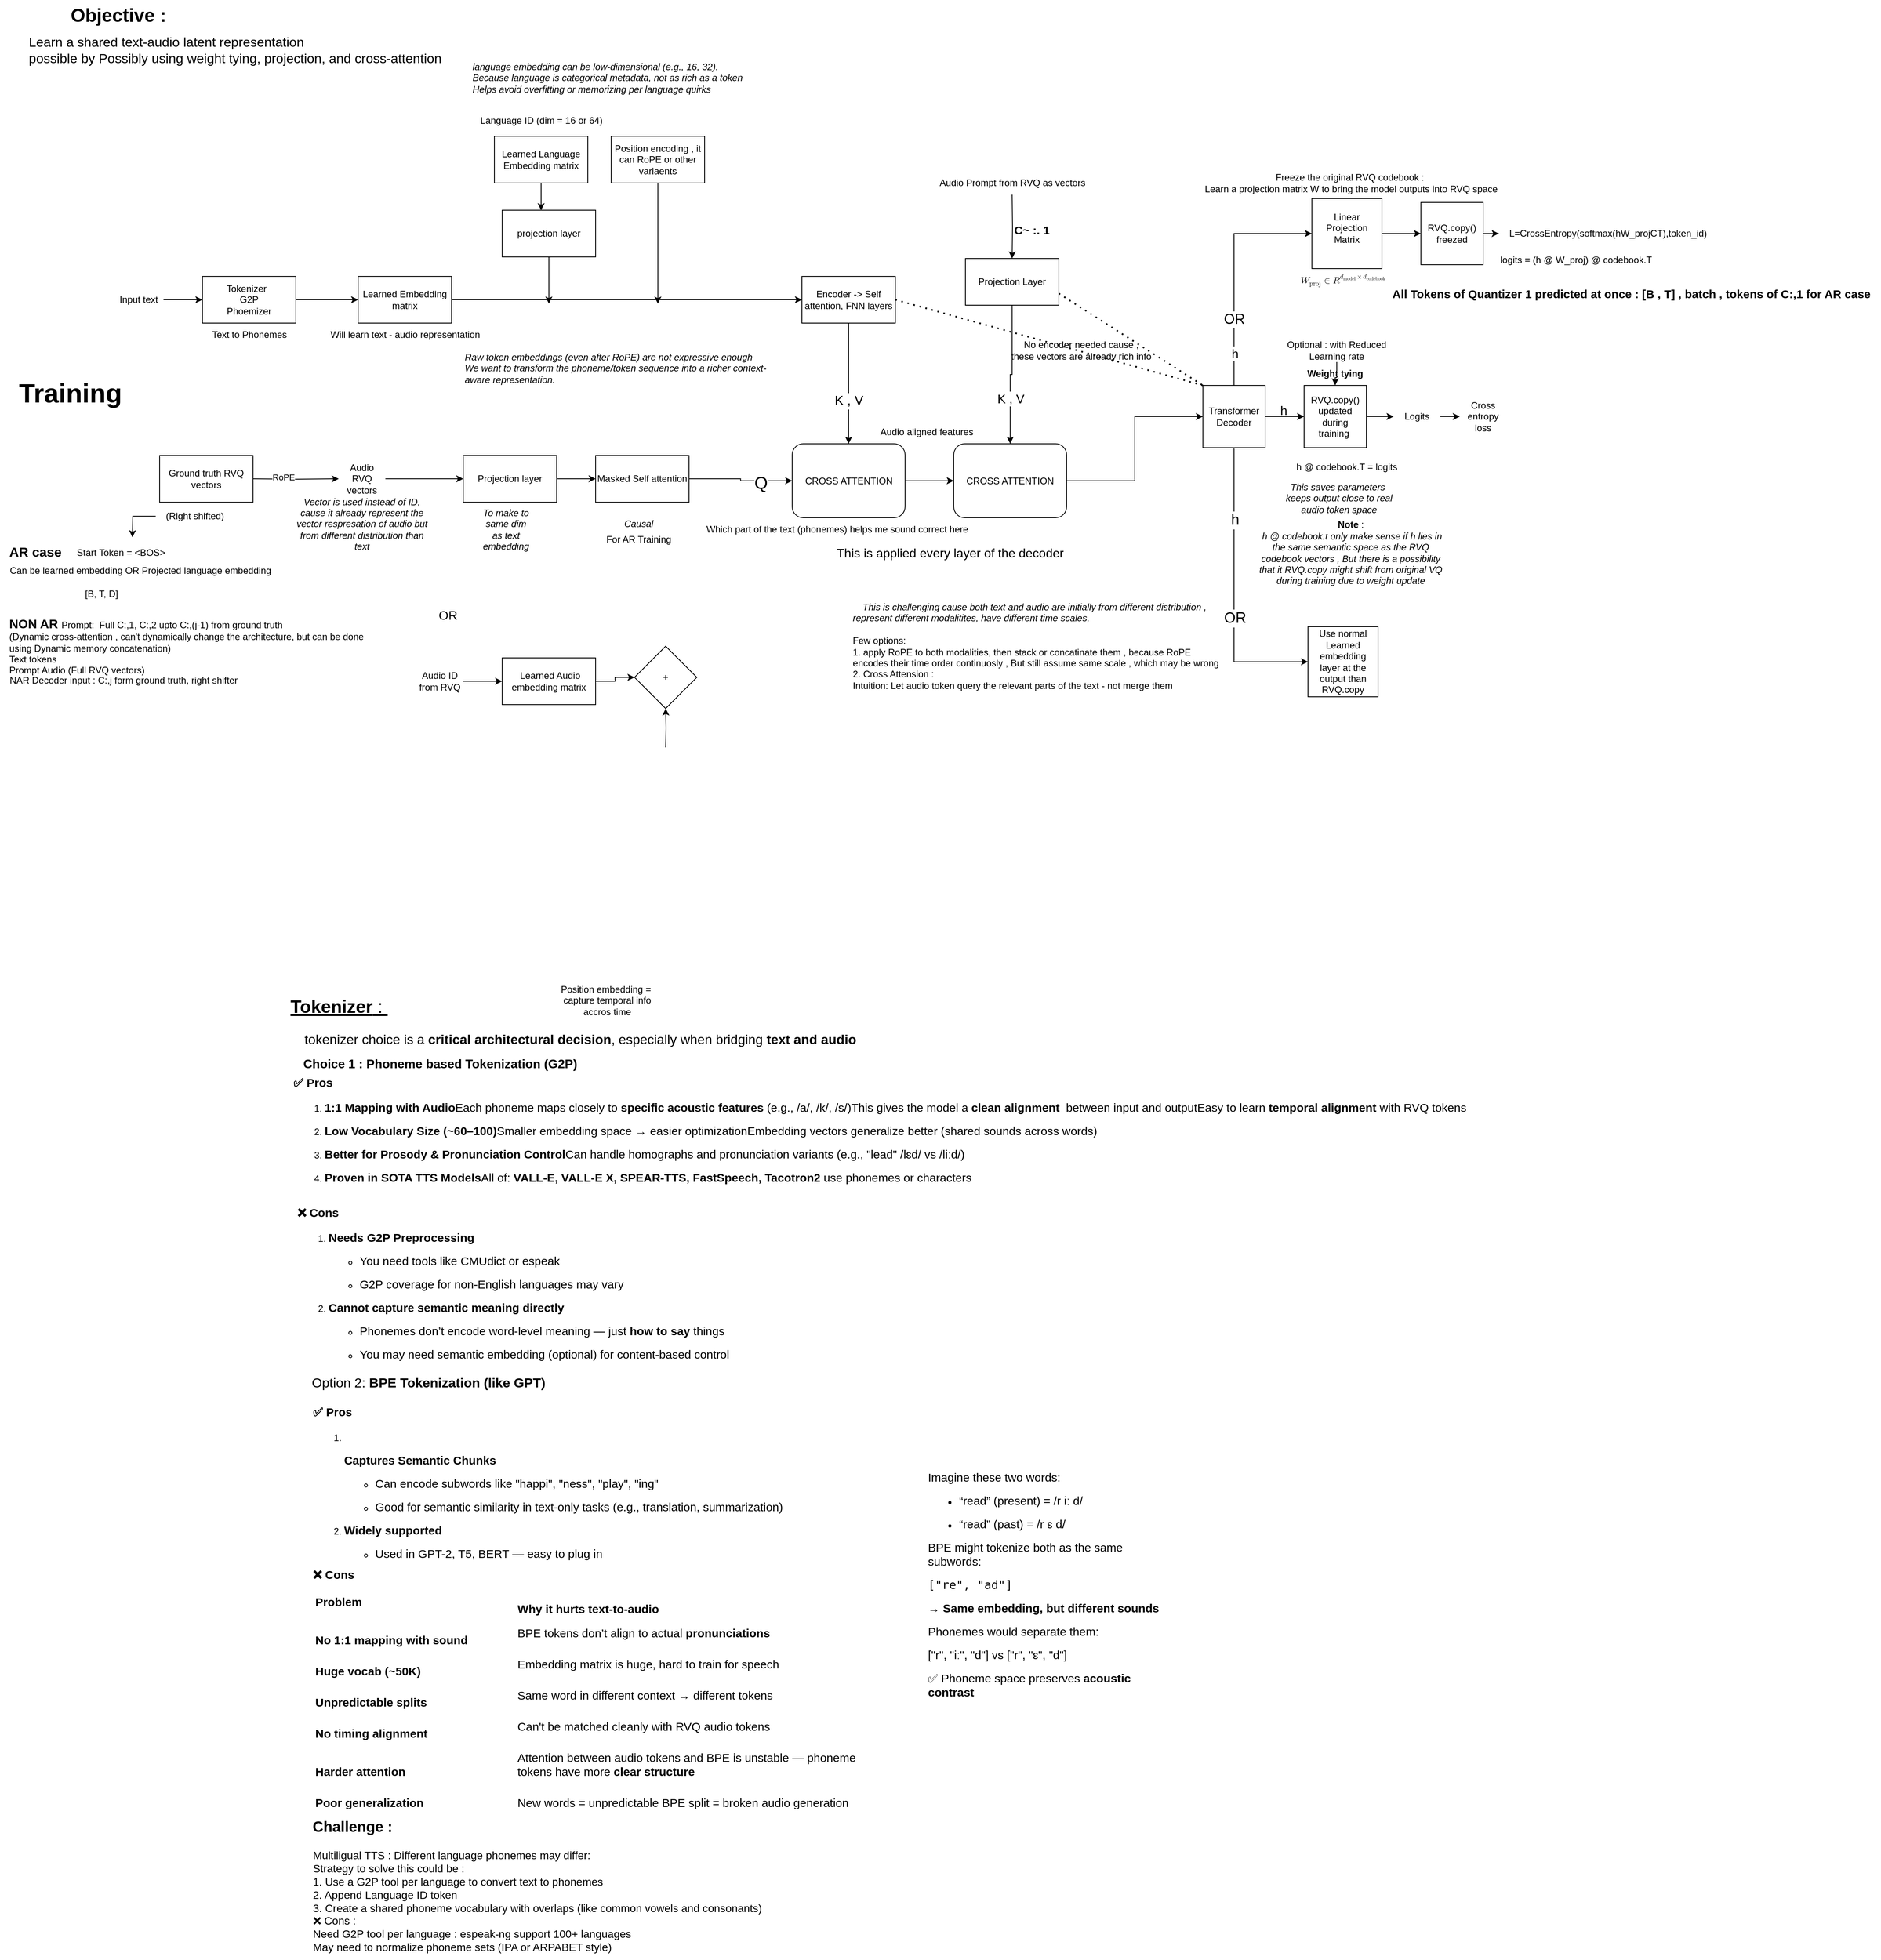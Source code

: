 <mxfile version="28.1.0">
  <diagram name="Page-1" id="gTxwGaRwsPeCV-CFNJgF">
    <mxGraphModel dx="3894" dy="2295" grid="1" gridSize="10" guides="1" tooltips="1" connect="1" arrows="1" fold="1" page="1" pageScale="1" pageWidth="850" pageHeight="1100" math="0" shadow="0">
      <root>
        <mxCell id="0" />
        <mxCell id="1" parent="0" />
        <mxCell id="nW7XktpqRqi-2gm5SUBW-39" value="" style="edgeStyle=orthogonalEdgeStyle;rounded=0;orthogonalLoop=1;jettySize=auto;html=1;" parent="1" source="nW7XktpqRqi-2gm5SUBW-1" target="nW7XktpqRqi-2gm5SUBW-37" edge="1">
          <mxGeometry relative="1" as="geometry" />
        </mxCell>
        <mxCell id="nW7XktpqRqi-2gm5SUBW-1" value="RVQ.copy()&lt;br&gt;updated during training&amp;nbsp;" style="whiteSpace=wrap;html=1;aspect=fixed;" parent="1" vertex="1">
          <mxGeometry x="745" y="335" width="80" height="80" as="geometry" />
        </mxCell>
        <mxCell id="nW7XktpqRqi-2gm5SUBW-2" value="h @ codebook.T = logits" style="text;html=1;align=center;verticalAlign=middle;whiteSpace=wrap;rounded=0;" parent="1" vertex="1">
          <mxGeometry x="725" y="425" width="150" height="30" as="geometry" />
        </mxCell>
        <mxCell id="nW7XktpqRqi-2gm5SUBW-3" value="&lt;b&gt;Weight tying&lt;/b&gt;" style="text;html=1;align=center;verticalAlign=middle;whiteSpace=wrap;rounded=0;" parent="1" vertex="1">
          <mxGeometry x="745" y="305" width="80" height="30" as="geometry" />
        </mxCell>
        <mxCell id="nW7XktpqRqi-2gm5SUBW-5" value="" style="edgeStyle=orthogonalEdgeStyle;rounded=0;orthogonalLoop=1;jettySize=auto;html=1;" parent="1" source="nW7XktpqRqi-2gm5SUBW-4" target="nW7XktpqRqi-2gm5SUBW-1" edge="1">
          <mxGeometry relative="1" as="geometry" />
        </mxCell>
        <mxCell id="nW7XktpqRqi-2gm5SUBW-49" style="edgeStyle=orthogonalEdgeStyle;rounded=0;orthogonalLoop=1;jettySize=auto;html=1;entryX=0;entryY=0.5;entryDx=0;entryDy=0;exitX=0.5;exitY=1;exitDx=0;exitDy=0;" parent="1" source="nW7XktpqRqi-2gm5SUBW-4" target="nW7XktpqRqi-2gm5SUBW-44" edge="1">
          <mxGeometry relative="1" as="geometry">
            <mxPoint x="613" y="433" as="sourcePoint" />
            <mxPoint x="668" y="698" as="targetPoint" />
          </mxGeometry>
        </mxCell>
        <mxCell id="nW7XktpqRqi-2gm5SUBW-50" value="&lt;font style=&quot;font-size: 19px;&quot;&gt;OR&lt;/font&gt;" style="edgeLabel;html=1;align=center;verticalAlign=middle;resizable=0;points=[];" parent="nW7XktpqRqi-2gm5SUBW-49" vertex="1" connectable="0">
          <mxGeometry x="0.181" y="1" relative="1" as="geometry">
            <mxPoint as="offset" />
          </mxGeometry>
        </mxCell>
        <mxCell id="nW7XktpqRqi-2gm5SUBW-61" value="&lt;font style=&quot;font-size: 19px;&quot;&gt;h&lt;/font&gt;" style="edgeLabel;html=1;align=center;verticalAlign=middle;resizable=0;points=[];" parent="nW7XktpqRqi-2gm5SUBW-49" vertex="1" connectable="0">
          <mxGeometry x="-0.497" y="1" relative="1" as="geometry">
            <mxPoint as="offset" />
          </mxGeometry>
        </mxCell>
        <mxCell id="nW7XktpqRqi-2gm5SUBW-57" style="edgeStyle=orthogonalEdgeStyle;rounded=0;orthogonalLoop=1;jettySize=auto;html=1;entryX=0;entryY=0.5;entryDx=0;entryDy=0;exitX=0.5;exitY=0;exitDx=0;exitDy=0;" parent="1" source="nW7XktpqRqi-2gm5SUBW-4" target="nW7XktpqRqi-2gm5SUBW-52" edge="1">
          <mxGeometry relative="1" as="geometry">
            <mxPoint x="665" y="105" as="targetPoint" />
          </mxGeometry>
        </mxCell>
        <mxCell id="nW7XktpqRqi-2gm5SUBW-58" value="&lt;font style=&quot;font-size: 18px;&quot;&gt;OR&lt;/font&gt;" style="edgeLabel;html=1;align=center;verticalAlign=middle;resizable=0;points=[];" parent="nW7XktpqRqi-2gm5SUBW-57" vertex="1" connectable="0">
          <mxGeometry x="-0.425" relative="1" as="geometry">
            <mxPoint as="offset" />
          </mxGeometry>
        </mxCell>
        <mxCell id="nW7XktpqRqi-2gm5SUBW-59" value="&lt;font style=&quot;font-size: 16px;&quot;&gt;h&lt;/font&gt;" style="edgeLabel;html=1;align=center;verticalAlign=middle;resizable=0;points=[];" parent="nW7XktpqRqi-2gm5SUBW-57" vertex="1" connectable="0">
          <mxGeometry x="-0.723" y="-1" relative="1" as="geometry">
            <mxPoint as="offset" />
          </mxGeometry>
        </mxCell>
        <mxCell id="nW7XktpqRqi-2gm5SUBW-4" value="Transformer&lt;br&gt;Decoder" style="whiteSpace=wrap;html=1;aspect=fixed;" parent="1" vertex="1">
          <mxGeometry x="615" y="335" width="80" height="80" as="geometry" />
        </mxCell>
        <mxCell id="nW7XktpqRqi-2gm5SUBW-8" value="" style="edgeStyle=orthogonalEdgeStyle;rounded=0;orthogonalLoop=1;jettySize=auto;html=1;" parent="1" source="nW7XktpqRqi-2gm5SUBW-6" target="nW7XktpqRqi-2gm5SUBW-7" edge="1">
          <mxGeometry relative="1" as="geometry" />
        </mxCell>
        <mxCell id="nW7XktpqRqi-2gm5SUBW-6" value="Input text&amp;nbsp;" style="text;html=1;align=center;verticalAlign=middle;whiteSpace=wrap;rounded=0;" parent="1" vertex="1">
          <mxGeometry x="-780" y="210" width="60" height="30" as="geometry" />
        </mxCell>
        <mxCell id="nW7XktpqRqi-2gm5SUBW-16" value="" style="edgeStyle=orthogonalEdgeStyle;rounded=0;orthogonalLoop=1;jettySize=auto;html=1;" parent="1" source="nW7XktpqRqi-2gm5SUBW-7" target="nW7XktpqRqi-2gm5SUBW-15" edge="1">
          <mxGeometry relative="1" as="geometry" />
        </mxCell>
        <mxCell id="nW7XktpqRqi-2gm5SUBW-7" value="Tokenizer&amp;nbsp;&lt;span style=&quot;background-color: transparent; color: light-dark(rgb(0, 0, 0), rgb(255, 255, 255));&quot;&gt;&amp;nbsp;&lt;/span&gt;&lt;div&gt;G2P&lt;/div&gt;&lt;div&gt;Phoemizer&lt;/div&gt;" style="whiteSpace=wrap;html=1;" parent="1" vertex="1">
          <mxGeometry x="-670" y="195" width="120" height="60" as="geometry" />
        </mxCell>
        <mxCell id="nW7XktpqRqi-2gm5SUBW-11" value="" style="edgeStyle=orthogonalEdgeStyle;rounded=0;orthogonalLoop=1;jettySize=auto;html=1;" parent="1" source="nW7XktpqRqi-2gm5SUBW-9" target="nW7XktpqRqi-2gm5SUBW-10" edge="1">
          <mxGeometry relative="1" as="geometry" />
        </mxCell>
        <mxCell id="nW7XktpqRqi-2gm5SUBW-9" value="Audio RVQ vectors" style="text;html=1;align=center;verticalAlign=middle;whiteSpace=wrap;rounded=0;" parent="1" vertex="1">
          <mxGeometry x="-495" y="440" width="60" height="30" as="geometry" />
        </mxCell>
        <mxCell id="wmjjGflO25J7VR-AUJGW-48" value="" style="edgeStyle=orthogonalEdgeStyle;rounded=0;orthogonalLoop=1;jettySize=auto;html=1;" parent="1" source="nW7XktpqRqi-2gm5SUBW-10" target="wmjjGflO25J7VR-AUJGW-46" edge="1">
          <mxGeometry relative="1" as="geometry" />
        </mxCell>
        <mxCell id="nW7XktpqRqi-2gm5SUBW-10" value="Projection layer" style="whiteSpace=wrap;html=1;" parent="1" vertex="1">
          <mxGeometry x="-335" y="425" width="120" height="60" as="geometry" />
        </mxCell>
        <mxCell id="nW7XktpqRqi-2gm5SUBW-12" value="&lt;i&gt;To make to same dim as text embedding&lt;/i&gt;" style="text;html=1;align=center;verticalAlign=middle;whiteSpace=wrap;rounded=0;" parent="1" vertex="1">
          <mxGeometry x="-310" y="505" width="60" height="30" as="geometry" />
        </mxCell>
        <mxCell id="nW7XktpqRqi-2gm5SUBW-14" value="&lt;i&gt;Vector is used instead of ID, cause it already represent the vector respresation of audio but from different distribution than text&lt;/i&gt;" style="text;html=1;align=center;verticalAlign=middle;whiteSpace=wrap;rounded=0;" parent="1" vertex="1">
          <mxGeometry x="-555" y="497.5" width="180" height="30" as="geometry" />
        </mxCell>
        <mxCell id="wmjjGflO25J7VR-AUJGW-19" style="edgeStyle=orthogonalEdgeStyle;rounded=0;orthogonalLoop=1;jettySize=auto;html=1;entryX=0;entryY=0.5;entryDx=0;entryDy=0;" parent="1" source="nW7XktpqRqi-2gm5SUBW-15" target="wmjjGflO25J7VR-AUJGW-17" edge="1">
          <mxGeometry relative="1" as="geometry" />
        </mxCell>
        <mxCell id="nW7XktpqRqi-2gm5SUBW-15" value="Learned Embedding matrix" style="whiteSpace=wrap;html=1;" parent="1" vertex="1">
          <mxGeometry x="-470" y="195" width="120" height="60" as="geometry" />
        </mxCell>
        <mxCell id="nW7XktpqRqi-2gm5SUBW-17" value="&lt;i&gt;This saves parameters&amp;nbsp;&lt;/i&gt;&lt;div&gt;&lt;i&gt;keeps output close to real audio token space&lt;/i&gt;&lt;/div&gt;" style="text;html=1;align=center;verticalAlign=middle;whiteSpace=wrap;rounded=0;" parent="1" vertex="1">
          <mxGeometry x="705" y="465" width="170" height="30" as="geometry" />
        </mxCell>
        <mxCell id="nW7XktpqRqi-2gm5SUBW-20" value="" style="edgeStyle=orthogonalEdgeStyle;rounded=0;orthogonalLoop=1;jettySize=auto;html=1;" parent="1" source="nW7XktpqRqi-2gm5SUBW-18" target="nW7XktpqRqi-2gm5SUBW-19" edge="1">
          <mxGeometry relative="1" as="geometry" />
        </mxCell>
        <mxCell id="nW7XktpqRqi-2gm5SUBW-18" value="Audio ID from RVQ" style="text;html=1;align=center;verticalAlign=middle;whiteSpace=wrap;rounded=0;" parent="1" vertex="1">
          <mxGeometry x="-395" y="700" width="60" height="30" as="geometry" />
        </mxCell>
        <mxCell id="nW7XktpqRqi-2gm5SUBW-29" value="" style="edgeStyle=orthogonalEdgeStyle;rounded=0;orthogonalLoop=1;jettySize=auto;html=1;" parent="1" source="nW7XktpqRqi-2gm5SUBW-19" target="nW7XktpqRqi-2gm5SUBW-27" edge="1">
          <mxGeometry relative="1" as="geometry" />
        </mxCell>
        <mxCell id="nW7XktpqRqi-2gm5SUBW-19" value="&amp;nbsp;Learned Audio embedding matrix" style="whiteSpace=wrap;html=1;" parent="1" vertex="1">
          <mxGeometry x="-285" y="685" width="120" height="60" as="geometry" />
        </mxCell>
        <mxCell id="nW7XktpqRqi-2gm5SUBW-28" value="" style="edgeStyle=orthogonalEdgeStyle;rounded=0;orthogonalLoop=1;jettySize=auto;html=1;" parent="1" target="nW7XktpqRqi-2gm5SUBW-27" edge="1">
          <mxGeometry relative="1" as="geometry">
            <mxPoint x="-75" y="800" as="sourcePoint" />
          </mxGeometry>
        </mxCell>
        <mxCell id="nW7XktpqRqi-2gm5SUBW-26" value="Position embedding =&amp;nbsp; capture temporal info accros time" style="text;html=1;align=center;verticalAlign=middle;whiteSpace=wrap;rounded=0;" parent="1" vertex="1">
          <mxGeometry x="-225" y="1110" width="150" height="30" as="geometry" />
        </mxCell>
        <mxCell id="nW7XktpqRqi-2gm5SUBW-27" value="+" style="rhombus;whiteSpace=wrap;html=1;" parent="1" vertex="1">
          <mxGeometry x="-115" y="670" width="80" height="80" as="geometry" />
        </mxCell>
        <mxCell id="nW7XktpqRqi-2gm5SUBW-33" value="&lt;font style=&quot;font-size: 16px;&quot;&gt;h&lt;/font&gt;" style="text;html=1;align=center;verticalAlign=middle;whiteSpace=wrap;rounded=0;" parent="1" vertex="1">
          <mxGeometry x="689" y="352" width="60" height="30" as="geometry" />
        </mxCell>
        <mxCell id="nW7XktpqRqi-2gm5SUBW-35" value="&lt;b&gt;Note &lt;/b&gt;:&lt;div&gt;&lt;i&gt;&amp;nbsp;h @ codebook.t only make sense if h lies in the same semantic space as the RVQ codebook vectors , But there is a possibility that it RVQ.copy might shift from original VQ during training due to weight update&lt;/i&gt;&lt;/div&gt;" style="text;html=1;align=center;verticalAlign=middle;whiteSpace=wrap;rounded=0;" parent="1" vertex="1">
          <mxGeometry x="685" y="535" width="240" height="30" as="geometry" />
        </mxCell>
        <mxCell id="nW7XktpqRqi-2gm5SUBW-51" style="edgeStyle=orthogonalEdgeStyle;rounded=0;orthogonalLoop=1;jettySize=auto;html=1;" parent="1" source="nW7XktpqRqi-2gm5SUBW-36" target="nW7XktpqRqi-2gm5SUBW-1" edge="1">
          <mxGeometry relative="1" as="geometry" />
        </mxCell>
        <mxCell id="nW7XktpqRqi-2gm5SUBW-36" value="Optional : with Reduced Learning rate" style="text;html=1;align=center;verticalAlign=middle;whiteSpace=wrap;rounded=0;" parent="1" vertex="1">
          <mxGeometry x="714" y="275" width="146" height="30" as="geometry" />
        </mxCell>
        <mxCell id="nW7XktpqRqi-2gm5SUBW-41" value="" style="edgeStyle=orthogonalEdgeStyle;rounded=0;orthogonalLoop=1;jettySize=auto;html=1;" parent="1" source="nW7XktpqRqi-2gm5SUBW-37" target="nW7XktpqRqi-2gm5SUBW-40" edge="1">
          <mxGeometry relative="1" as="geometry" />
        </mxCell>
        <mxCell id="nW7XktpqRqi-2gm5SUBW-37" value="Logits" style="text;html=1;align=center;verticalAlign=middle;whiteSpace=wrap;rounded=0;" parent="1" vertex="1">
          <mxGeometry x="860" y="360" width="60" height="30" as="geometry" />
        </mxCell>
        <mxCell id="nW7XktpqRqi-2gm5SUBW-40" value="Cross entropy loss" style="text;html=1;align=center;verticalAlign=middle;whiteSpace=wrap;rounded=0;" parent="1" vertex="1">
          <mxGeometry x="945" y="360" width="60" height="30" as="geometry" />
        </mxCell>
        <mxCell id="nW7XktpqRqi-2gm5SUBW-43" value="" style="edgeStyle=orthogonalEdgeStyle;rounded=0;orthogonalLoop=1;jettySize=auto;html=1;" parent="1" target="nW7XktpqRqi-2gm5SUBW-9" edge="1">
          <mxGeometry relative="1" as="geometry">
            <mxPoint x="-605" y="455" as="sourcePoint" />
          </mxGeometry>
        </mxCell>
        <mxCell id="wmjjGflO25J7VR-AUJGW-50" value="RoPE" style="edgeLabel;html=1;align=center;verticalAlign=middle;resizable=0;points=[];" parent="nW7XktpqRqi-2gm5SUBW-43" vertex="1" connectable="0">
          <mxGeometry x="-0.296" y="3" relative="1" as="geometry">
            <mxPoint as="offset" />
          </mxGeometry>
        </mxCell>
        <mxCell id="nW7XktpqRqi-2gm5SUBW-44" value="Use normal Learned embedding layer at the output than RVQ.copy" style="whiteSpace=wrap;html=1;aspect=fixed;" parent="1" vertex="1">
          <mxGeometry x="750" y="645" width="90" height="90" as="geometry" />
        </mxCell>
        <mxCell id="nW7XktpqRqi-2gm5SUBW-64" value="" style="edgeStyle=orthogonalEdgeStyle;rounded=0;orthogonalLoop=1;jettySize=auto;html=1;entryX=0;entryY=0.5;entryDx=0;entryDy=0;" parent="1" source="nW7XktpqRqi-2gm5SUBW-52" target="nW7XktpqRqi-2gm5SUBW-66" edge="1">
          <mxGeometry relative="1" as="geometry">
            <mxPoint x="870" y="140" as="targetPoint" />
          </mxGeometry>
        </mxCell>
        <mxCell id="nW7XktpqRqi-2gm5SUBW-52" value="Linear Projection Matrix&lt;div&gt;&lt;br/&gt;&lt;/div&gt;" style="whiteSpace=wrap;html=1;aspect=fixed;" parent="1" vertex="1">
          <mxGeometry x="755" y="95" width="90" height="90" as="geometry" />
        </mxCell>
        <mxCell id="nW7XktpqRqi-2gm5SUBW-53" value="logits = (h @ W_proj) @ codebook.T" style="text;whiteSpace=wrap;" parent="1" vertex="1">
          <mxGeometry x="995" y="160" width="230" height="40" as="geometry" />
        </mxCell>
        <mxCell id="nW7XktpqRqi-2gm5SUBW-62" value="Freeze the original RVQ codebook :&amp;nbsp;&lt;div&gt;Learn a projection matrix W to bring the model outputs into RVQ space&lt;/div&gt;" style="text;html=1;align=center;verticalAlign=middle;resizable=0;points=[];autosize=1;strokeColor=none;fillColor=none;" parent="1" vertex="1">
          <mxGeometry x="605" y="55" width="400" height="40" as="geometry" />
        </mxCell>
        <mxCell id="nW7XktpqRqi-2gm5SUBW-65" value="&lt;span class=&quot;base&quot;&gt;&lt;span class=&quot;mord mathcal&quot;&gt;L&lt;/span&gt;&lt;span class=&quot;mspace&quot;&gt;&lt;/span&gt;&lt;span class=&quot;mrel&quot;&gt;=&lt;/span&gt;&lt;span class=&quot;mspace&quot;&gt;&lt;/span&gt;&lt;/span&gt;&lt;span class=&quot;base&quot;&gt;&lt;span class=&quot;strut&quot;&gt;&lt;/span&gt;&lt;span class=&quot;mord text&quot;&gt;&lt;span class=&quot;mord&quot;&gt;CrossEntropy&lt;/span&gt;&lt;/span&gt;&lt;span class=&quot;mopen&quot;&gt;(&lt;/span&gt;&lt;span class=&quot;mord text&quot;&gt;&lt;span class=&quot;mord&quot;&gt;softmax&lt;/span&gt;&lt;/span&gt;&lt;span class=&quot;mopen&quot;&gt;(&lt;/span&gt;&lt;span class=&quot;mord mathbf&quot;&gt;h&lt;/span&gt;&lt;span class=&quot;mord&quot;&gt;&lt;span class=&quot;mord mathbf&quot;&gt;W_&lt;/span&gt;&lt;span class=&quot;msupsub&quot;&gt;&lt;span class=&quot;vlist-t vlist-t2&quot;&gt;&lt;span class=&quot;vlist-r&quot;&gt;&lt;span class=&quot;vlist&quot;&gt;&lt;span class=&quot;pstrut&quot;&gt;&lt;/span&gt;&lt;span class=&quot;sizing reset-size6 size3 mtight&quot;&gt;&lt;span class=&quot;mord mtight&quot;&gt;&lt;span class=&quot;mord text mtight&quot;&gt;&lt;span class=&quot;mord mtight&quot;&gt;proj&lt;/span&gt;&lt;/span&gt;&lt;/span&gt;&lt;/span&gt;&lt;/span&gt;&lt;span class=&quot;vlist-s&quot;&gt;​&lt;/span&gt;&lt;/span&gt;&lt;span class=&quot;vlist-r&quot;&gt;&lt;span class=&quot;vlist&quot;&gt;&lt;/span&gt;&lt;/span&gt;&lt;/span&gt;&lt;/span&gt;&lt;/span&gt;&lt;span class=&quot;mord&quot;&gt;&lt;span class=&quot;mord mathbf&quot;&gt;CT&lt;/span&gt;&lt;/span&gt;&lt;span class=&quot;mclose&quot;&gt;)&lt;/span&gt;&lt;span class=&quot;mpunct&quot;&gt;,&lt;/span&gt;&lt;span class=&quot;mspace&quot;&gt;&lt;/span&gt;&lt;span class=&quot;mspace&quot;&gt;&lt;/span&gt;&lt;span class=&quot;mord text&quot;&gt;&lt;span class=&quot;mord&quot;&gt;token_id&lt;/span&gt;&lt;/span&gt;&lt;span class=&quot;mclose&quot;&gt;)&lt;/span&gt;&lt;/span&gt;" style="text;html=1;align=center;verticalAlign=middle;resizable=0;points=[];autosize=1;strokeColor=none;fillColor=none;" parent="1" vertex="1">
          <mxGeometry x="995" y="125" width="280" height="30" as="geometry" />
        </mxCell>
        <mxCell id="nW7XktpqRqi-2gm5SUBW-67" value="" style="edgeStyle=orthogonalEdgeStyle;rounded=0;orthogonalLoop=1;jettySize=auto;html=1;" parent="1" source="nW7XktpqRqi-2gm5SUBW-66" target="nW7XktpqRqi-2gm5SUBW-65" edge="1">
          <mxGeometry relative="1" as="geometry" />
        </mxCell>
        <mxCell id="nW7XktpqRqi-2gm5SUBW-66" value="RVQ.copy() freezed" style="whiteSpace=wrap;html=1;aspect=fixed;" parent="1" vertex="1">
          <mxGeometry x="895" y="100" width="80" height="80" as="geometry" />
        </mxCell>
        <mxCell id="nW7XktpqRqi-2gm5SUBW-68" value="&lt;span class=&quot;katex&quot;&gt;&lt;span class=&quot;katex-mathml&quot;&gt;&lt;math xmlns=&quot;http://www.w3.org/1998/Math/MathML&quot;&gt;&lt;mrow&gt;&lt;msub&gt;&lt;mi mathvariant=&quot;bold&quot;&gt;W&lt;/mi&gt;&lt;mtext&gt;proj&lt;/mtext&gt;&lt;/msub&gt;&lt;mo&gt;∈&lt;/mo&gt;&lt;msup&gt;&lt;mi mathvariant=&quot;double-struck&quot;&gt;R&lt;/mi&gt;&lt;mrow&gt;&lt;msub&gt;&lt;mi&gt;d&lt;/mi&gt;&lt;mtext&gt;model&lt;/mtext&gt;&lt;/msub&gt;&lt;mo&gt;×&lt;/mo&gt;&lt;msub&gt;&lt;mi&gt;d&lt;/mi&gt;&lt;mtext&gt;codebook&lt;/mtext&gt;&lt;/msub&gt;&lt;/mrow&gt;&lt;/msup&gt;&lt;/mrow&gt;\mathbf{W}_{\text{proj}} \in \mathbb{R}^{d_{\text{model}} \times d_{\text{codebook}}}&lt;/math&gt;&lt;/span&gt;&lt;span aria-hidden=&quot;true&quot; class=&quot;katex-html&quot;&gt;&lt;span class=&quot;base&quot;&gt;&lt;span class=&quot;mord&quot;&gt;&lt;span class=&quot;msupsub&quot;&gt;&lt;span class=&quot;vlist-t&quot;&gt;&lt;span class=&quot;vlist-r&quot;&gt;&lt;span class=&quot;vlist&quot;&gt;&lt;span class=&quot;sizing reset-size6 size3 mtight&quot;&gt;&lt;span class=&quot;mord mtight&quot;&gt;&lt;span class=&quot;mord mtight&quot;&gt;&lt;span class=&quot;msupsub&quot;&gt;&lt;span class=&quot;vlist-t vlist-t2&quot;&gt;&lt;span class=&quot;vlist-r&quot;&gt;&lt;span class=&quot;vlist-s&quot;&gt;​&lt;/span&gt;&lt;/span&gt;&lt;span class=&quot;vlist-r&quot;&gt;&lt;span class=&quot;vlist&quot;&gt;&lt;/span&gt;&lt;/span&gt;&lt;/span&gt;&lt;/span&gt;&lt;/span&gt;&lt;/span&gt;&lt;/span&gt;&lt;/span&gt;&lt;/span&gt;&lt;/span&gt;&lt;/span&gt;&lt;/span&gt;&lt;/span&gt;&lt;/span&gt;&lt;/span&gt;" style="text;html=1;align=center;verticalAlign=middle;resizable=0;points=[];autosize=1;strokeColor=none;fillColor=none;" parent="1" vertex="1">
          <mxGeometry x="725" y="185" width="140" height="30" as="geometry" />
        </mxCell>
        <mxCell id="nW7XktpqRqi-2gm5SUBW-73" value="&lt;font style=&quot;font-size: 23px;&quot;&gt;&lt;u&gt;&lt;b style=&quot;&quot;&gt;&lt;font style=&quot;&quot;&gt;Tokenizer&lt;/font&gt;&lt;/b&gt; :&amp;nbsp;&lt;/u&gt;&lt;/font&gt;" style="text;html=1;align=center;verticalAlign=middle;resizable=0;points=[];autosize=1;strokeColor=none;fillColor=none;" parent="1" vertex="1">
          <mxGeometry x="-570" y="1112.5" width="150" height="40" as="geometry" />
        </mxCell>
        <mxCell id="nW7XktpqRqi-2gm5SUBW-75" value="&lt;font style=&quot;font-size: 17px;&quot;&gt;tokenizer choice is a &lt;strong style=&quot;&quot; data-end=&quot;74&quot; data-start=&quot;39&quot;&gt;critical architectural decision&lt;/strong&gt;, especially when bridging &lt;strong style=&quot;&quot; data-end=&quot;119&quot; data-start=&quot;101&quot;&gt;text and audio&lt;/strong&gt;&lt;/font&gt;" style="text;html=1;align=center;verticalAlign=middle;resizable=0;points=[];autosize=1;strokeColor=none;fillColor=none;" parent="1" vertex="1">
          <mxGeometry x="-550" y="1160.5" width="730" height="30" as="geometry" />
        </mxCell>
        <mxCell id="nW7XktpqRqi-2gm5SUBW-76" value="&lt;font style=&quot;font-size: 24px;&quot;&gt;&lt;b&gt;Objective :&amp;nbsp;&lt;/b&gt;&lt;/font&gt;" style="text;html=1;align=center;verticalAlign=middle;resizable=0;points=[];autosize=1;strokeColor=none;fillColor=none;" parent="1" vertex="1">
          <mxGeometry x="-850" y="-160" width="150" height="40" as="geometry" />
        </mxCell>
        <mxCell id="nW7XktpqRqi-2gm5SUBW-77" value="&lt;font style=&quot;font-size: 17px;&quot;&gt;Learn a shared text-audio latent representation&lt;/font&gt;&lt;div&gt;&lt;font style=&quot;font-size: 17px;&quot;&gt;&lt;font style=&quot;&quot;&gt;possible by&amp;nbsp;&lt;/font&gt;&lt;span style=&quot;background-color: transparent; color: light-dark(rgb(0, 0, 0), rgb(255, 255, 255));&quot;&gt;Possibly using&lt;b&gt; &lt;/b&gt;&lt;/span&gt;&lt;span style=&quot;background-color: transparent; color: light-dark(rgb(0, 0, 0), rgb(255, 255, 255));&quot; data-end=&quot;532&quot; data-start=&quot;516&quot;&gt;weight tying&lt;/span&gt;&lt;span style=&quot;background-color: transparent; color: light-dark(rgb(0, 0, 0), rgb(255, 255, 255));&quot;&gt;, projection, and cross-attention&lt;/span&gt;&lt;/font&gt;&lt;/div&gt;" style="text;html=1;align=left;verticalAlign=middle;resizable=0;points=[];autosize=1;strokeColor=none;fillColor=none;" parent="1" vertex="1">
          <mxGeometry x="-895" y="-120" width="550" height="50" as="geometry" />
        </mxCell>
        <mxCell id="nW7XktpqRqi-2gm5SUBW-78" value="&lt;font style=&quot;font-size: 16px;&quot;&gt;&lt;b style=&quot;&quot;&gt;Choice 1 : Phoneme based Tokenization (G2P)&lt;/b&gt;&lt;/font&gt;" style="text;html=1;align=center;verticalAlign=middle;resizable=0;points=[];autosize=1;strokeColor=none;fillColor=none;" parent="1" vertex="1">
          <mxGeometry x="-555" y="1190.5" width="380" height="30" as="geometry" />
        </mxCell>
        <mxCell id="nW7XktpqRqi-2gm5SUBW-79" value="&lt;h3 data-end=&quot;735&quot; data-start=&quot;721&quot;&gt;&lt;font style=&quot;font-size: 15px;&quot;&gt;✅ &lt;strong style=&quot;&quot; data-end=&quot;735&quot; data-start=&quot;727&quot;&gt;Pros&lt;/strong&gt;&lt;/font&gt;&lt;/h3&gt;&lt;ol data-end=&quot;1415&quot; data-start=&quot;736&quot;&gt;&lt;li data-end=&quot;985&quot; data-start=&quot;736&quot;&gt;&lt;p data-end=&quot;767&quot; data-start=&quot;739&quot;&gt;&lt;font style=&quot;font-size: 15px;&quot;&gt;&lt;strong data-end=&quot;765&quot; data-start=&quot;739&quot;&gt;1:1 Mapping with Audio&lt;/strong&gt;&lt;span style=&quot;background-color: transparent; color: light-dark(rgb(0, 0, 0), rgb(255, 255, 255));&quot;&gt;Each phoneme maps closely to &lt;/span&gt;&lt;strong style=&quot;background-color: transparent; color: light-dark(rgb(0, 0, 0), rgb(255, 255, 255));&quot; data-end=&quot;832&quot; data-start=&quot;802&quot;&gt;specific acoustic features&lt;/strong&gt;&lt;span style=&quot;background-color: transparent; color: light-dark(rgb(0, 0, 0), rgb(255, 255, 255));&quot;&gt; (e.g., /a/, /k/, /s/)&lt;/span&gt;&lt;span style=&quot;background-color: transparent; color: light-dark(rgb(0, 0, 0), rgb(255, 255, 255));&quot;&gt;This gives the model a &lt;/span&gt;&lt;strong style=&quot;background-color: transparent; color: light-dark(rgb(0, 0, 0), rgb(255, 255, 255));&quot; data-end=&quot;902&quot; data-start=&quot;883&quot;&gt;clean alignment&lt;/strong&gt;&lt;/font&gt;&lt;span style=&quot;background-color: transparent; color: light-dark(rgb(0, 0, 0), rgb(255, 255, 255)); font-size: 15px;&quot;&gt;&amp;nbsp; between input and output&lt;/span&gt;&lt;span style=&quot;background-color: transparent; color: light-dark(rgb(0, 0, 0), rgb(255, 255, 255)); font-size: 15px;&quot;&gt;Easy to learn &lt;/span&gt;&lt;strong style=&quot;background-color: transparent; color: light-dark(rgb(0, 0, 0), rgb(255, 255, 255)); font-size: 15px;&quot; data-end=&quot;969&quot; data-start=&quot;947&quot;&gt;temporal alignment&lt;/strong&gt;&lt;span style=&quot;background-color: transparent; color: light-dark(rgb(0, 0, 0), rgb(255, 255, 255)); font-size: 15px;&quot;&gt; with RVQ tokens&lt;/span&gt;&lt;/p&gt;&lt;/li&gt;&lt;li data-end=&quot;1146&quot; data-start=&quot;987&quot;&gt;&lt;p data-end=&quot;1025&quot; data-start=&quot;990&quot;&gt;&lt;font style=&quot;font-size: 15px;&quot;&gt;&lt;strong data-end=&quot;1023&quot; data-start=&quot;990&quot;&gt;Low Vocabulary Size (~60–100)&lt;/strong&gt;&lt;span style=&quot;background-color: transparent; color: light-dark(rgb(0, 0, 0), rgb(255, 255, 255));&quot;&gt;Smaller embedding space → easier optimization&lt;/span&gt;&lt;span style=&quot;background-color: transparent; color: light-dark(rgb(0, 0, 0), rgb(255, 255, 255));&quot;&gt;Embedding vectors generalize better (shared sounds across words)&lt;/span&gt;&lt;/font&gt;&lt;/p&gt;&lt;/li&gt;&lt;li data-end=&quot;1284&quot; data-start=&quot;1148&quot;&gt;&lt;p data-end=&quot;1199&quot; data-start=&quot;1151&quot;&gt;&lt;font style=&quot;font-size: 15px;&quot;&gt;&lt;strong data-end=&quot;1197&quot; data-start=&quot;1151&quot;&gt;Better for Prosody &amp;amp; Pronunciation Control&lt;/strong&gt;&lt;span style=&quot;background-color: transparent; color: light-dark(rgb(0, 0, 0), rgb(255, 255, 255));&quot;&gt;Can handle homographs and pronunciation variants (e.g., &quot;lead&quot; /lɛd/ vs /liːd/)&lt;/span&gt;&lt;/font&gt;&lt;/p&gt;&lt;/li&gt;&lt;li data-end=&quot;1415&quot; data-start=&quot;1286&quot;&gt;&lt;p data-end=&quot;1320&quot; data-start=&quot;1289&quot;&gt;&lt;font style=&quot;font-size: 15px;&quot;&gt;&lt;strong style=&quot;&quot; data-end=&quot;1318&quot; data-start=&quot;1289&quot;&gt;Proven in SOTA TTS Models&lt;/strong&gt;&lt;span style=&quot;background-color: transparent; color: light-dark(rgb(0, 0, 0), rgb(255, 255, 255));&quot;&gt;All of: &lt;/span&gt;&lt;strong style=&quot;background-color: transparent; color: light-dark(rgb(0, 0, 0), rgb(255, 255, 255));&quot; data-end=&quot;1388&quot; data-start=&quot;1334&quot;&gt;VALL-E, VALL-E X, SPEAR-TTS, FastSpeech, Tacotron2&lt;/strong&gt;&lt;span style=&quot;background-color: transparent; color: light-dark(rgb(0, 0, 0), rgb(255, 255, 255));&quot;&gt; use phonemes or characters&lt;/span&gt;&lt;/font&gt;&lt;/p&gt;&lt;/li&gt;&lt;/ol&gt;" style="text;html=1;align=left;verticalAlign=middle;resizable=0;points=[];autosize=1;strokeColor=none;fillColor=none;" parent="1" vertex="1">
          <mxGeometry x="-555" y="1200" width="1530" height="180" as="geometry" />
        </mxCell>
        <mxCell id="nW7XktpqRqi-2gm5SUBW-80" value="&lt;h3 data-end=&quot;1436&quot; data-start=&quot;1422&quot;&gt;&lt;font style=&quot;font-size: 15px;&quot;&gt;❌ &lt;strong style=&quot;&quot; data-end=&quot;1436&quot; data-start=&quot;1428&quot;&gt;Cons&lt;/strong&gt;&lt;/font&gt;&lt;/h3&gt;&lt;ol data-end=&quot;1761&quot; data-start=&quot;1437&quot;&gt;&lt;li data-end=&quot;1563&quot; data-start=&quot;1437&quot;&gt;&lt;p data-end=&quot;1467&quot; data-start=&quot;1440&quot;&gt;&lt;strong data-end=&quot;1467&quot; data-start=&quot;1440&quot;&gt;&lt;font style=&quot;font-size: 15px;&quot;&gt;Needs G2P Preprocessing&lt;/font&gt;&lt;/strong&gt;&lt;/p&gt;&lt;ul data-end=&quot;1563&quot; data-start=&quot;1471&quot;&gt;&lt;li data-end=&quot;1510&quot; data-start=&quot;1471&quot;&gt;&lt;p data-end=&quot;1510&quot; data-start=&quot;1473&quot;&gt;&lt;font style=&quot;font-size: 15px;&quot;&gt;You need tools like CMUdict or espeak&lt;/font&gt;&lt;/p&gt;&lt;/li&gt;&lt;li data-end=&quot;1563&quot; data-start=&quot;1514&quot;&gt;&lt;p data-end=&quot;1563&quot; data-start=&quot;1516&quot;&gt;&lt;font style=&quot;font-size: 15px;&quot;&gt;G2P coverage for non-English languages may vary&lt;/font&gt;&lt;/p&gt;&lt;/li&gt;&lt;/ul&gt;&lt;/li&gt;&lt;li data-end=&quot;1761&quot; data-start=&quot;1565&quot;&gt;&lt;p data-end=&quot;1612&quot; data-start=&quot;1568&quot;&gt;&lt;strong data-end=&quot;1612&quot; data-start=&quot;1568&quot;&gt;&lt;font style=&quot;font-size: 15px;&quot;&gt;Cannot capture semantic meaning directly&lt;/font&gt;&lt;/strong&gt;&lt;/p&gt;&lt;ul data-end=&quot;1761&quot; data-start=&quot;1616&quot;&gt;&lt;li data-end=&quot;1687&quot; data-start=&quot;1616&quot;&gt;&lt;p data-end=&quot;1687&quot; data-start=&quot;1618&quot;&gt;&lt;font style=&quot;font-size: 15px;&quot;&gt;Phonemes don’t encode word-level meaning — just &lt;strong data-end=&quot;1680&quot; data-start=&quot;1666&quot;&gt;how to say&lt;/strong&gt; things&lt;/font&gt;&lt;/p&gt;&lt;/li&gt;&lt;li data-end=&quot;1761&quot; data-start=&quot;1691&quot;&gt;&lt;p data-end=&quot;1761&quot; data-start=&quot;1693&quot;&gt;&lt;font style=&quot;font-size: 15px;&quot;&gt;You may need semantic embedding (optional) for content-based control&lt;/font&gt;&lt;/p&gt;&lt;/li&gt;&lt;/ul&gt;&lt;/li&gt;&lt;/ol&gt;" style="text;html=1;align=left;verticalAlign=middle;resizable=0;points=[];autosize=1;strokeColor=none;fillColor=none;" parent="1" vertex="1">
          <mxGeometry x="-550" y="1366.5" width="580" height="240" as="geometry" />
        </mxCell>
        <mxCell id="nW7XktpqRqi-2gm5SUBW-81" value="&lt;font style=&quot;font-size: 17px;&quot;&gt;Option 2: &lt;strong style=&quot;&quot; data-end=&quot;1815&quot; data-start=&quot;1784&quot;&gt;BPE Tokenization (like GPT)&lt;/strong&gt;&lt;/font&gt;" style="text;html=1;align=center;verticalAlign=middle;resizable=0;points=[];autosize=1;strokeColor=none;fillColor=none;" parent="1" vertex="1">
          <mxGeometry x="-540" y="1601.5" width="320" height="30" as="geometry" />
        </mxCell>
        <mxCell id="nW7XktpqRqi-2gm5SUBW-82" value="&lt;h3 data-end=&quot;1831&quot; data-start=&quot;1817&quot;&gt;&lt;font style=&quot;font-size: 15px;&quot;&gt;✅ &lt;strong style=&quot;&quot; data-end=&quot;1831&quot; data-start=&quot;1823&quot;&gt;Pros&lt;/strong&gt;&lt;/font&gt;&lt;/h3&gt;&lt;ol data-end=&quot;2084&quot; data-start=&quot;1832&quot;&gt;&lt;li data-end=&quot;2012&quot; data-start=&quot;1832&quot;&gt;&lt;font style=&quot;font-size: 15px;&quot;&gt;&lt;br&gt;&lt;/font&gt;&lt;p data-end=&quot;1863&quot; data-start=&quot;1835&quot;&gt;&lt;strong data-end=&quot;1863&quot; data-start=&quot;1835&quot;&gt;&lt;font style=&quot;font-size: 15px;&quot;&gt;Captures Semantic Chunks&lt;/font&gt;&lt;/strong&gt;&lt;/p&gt;&lt;ul data-end=&quot;2012&quot; data-start=&quot;1867&quot;&gt;&lt;li data-end=&quot;1924&quot; data-start=&quot;1867&quot;&gt;&lt;p data-end=&quot;1924&quot; data-start=&quot;1869&quot;&gt;&lt;font style=&quot;font-size: 15px;&quot;&gt;Can encode subwords like &quot;happi&quot;, &quot;ness&quot;, &quot;play&quot;, &quot;ing&quot;&lt;/font&gt;&lt;/p&gt;&lt;/li&gt;&lt;li data-end=&quot;2012&quot; data-start=&quot;1928&quot;&gt;&lt;p data-end=&quot;2012&quot; data-start=&quot;1930&quot;&gt;&lt;font style=&quot;font-size: 15px;&quot;&gt;Good for semantic similarity in text-only tasks (e.g., translation, summarization)&lt;/font&gt;&lt;/p&gt;&lt;/li&gt;&lt;/ul&gt;&lt;/li&gt;&lt;li data-end=&quot;2084&quot; data-start=&quot;2014&quot;&gt;&lt;p data-end=&quot;2037&quot; data-start=&quot;2017&quot;&gt;&lt;strong data-end=&quot;2037&quot; data-start=&quot;2017&quot;&gt;&lt;font style=&quot;font-size: 15px;&quot;&gt;Widely supported&lt;/font&gt;&lt;/strong&gt;&lt;/p&gt;&lt;ul data-end=&quot;2084&quot; data-start=&quot;2041&quot;&gt;&lt;li data-end=&quot;2084&quot; data-start=&quot;2041&quot;&gt;&lt;p data-end=&quot;2084&quot; data-start=&quot;2043&quot;&gt;&lt;font style=&quot;font-size: 15px;&quot;&gt;Used in GPT-2, T5, BERT — easy to plug in&lt;/font&gt;&lt;/p&gt;&lt;/li&gt;&lt;/ul&gt;&lt;/li&gt;&lt;/ol&gt;" style="text;html=1;align=left;verticalAlign=middle;resizable=0;points=[];autosize=1;strokeColor=none;fillColor=none;" parent="1" vertex="1">
          <mxGeometry x="-530" y="1622.5" width="630" height="240" as="geometry" />
        </mxCell>
        <mxCell id="nW7XktpqRqi-2gm5SUBW-83" value="&lt;h3 data-start=&quot;2091&quot; data-end=&quot;2129&quot;&gt;&lt;font style=&quot;font-size: 15px;&quot;&gt;❌ &lt;strong style=&quot;&quot; data-start=&quot;2097&quot; data-end=&quot;2129&quot;&gt;Cons&amp;nbsp;&lt;/strong&gt;&lt;/font&gt;&lt;/h3&gt;&lt;div class=&quot;_tableContainer_1rjym_1&quot;&gt;&lt;div tabindex=&quot;-1&quot; class=&quot;_tableWrapper_1rjym_13 group flex w-fit flex-col-reverse&quot;&gt;&lt;table data-start=&quot;2131&quot; data-end=&quot;2754&quot; class=&quot;w-fit min-w-(--thread-content-width)&quot;&gt;&lt;thead data-start=&quot;2131&quot; data-end=&quot;2171&quot;&gt;&lt;tr data-start=&quot;2131&quot; data-end=&quot;2171&quot;&gt;&lt;th data-start=&quot;2131&quot; data-end=&quot;2141&quot; data-col-size=&quot;sm&quot;&gt;&lt;font style=&quot;font-size: 15px;&quot;&gt;&lt;font style=&quot;color: light-dark(rgb(0, 0, 0), rgb(255, 52, 19));&quot;&gt;Problem&lt;/font&gt;&lt;span style=&quot;white-space: pre;&quot;&gt;&#x9;&lt;/span&gt;&lt;span style=&quot;white-space: pre;&quot;&gt;&#x9;&lt;/span&gt;&lt;span style=&quot;white-space: pre;&quot;&gt;&#x9;&lt;/span&gt;&lt;span style=&quot;white-space: pre;&quot;&gt;&#x9;&lt;/span&gt;&lt;span style=&quot;white-space: pre;&quot;&gt;&#x9;&lt;/span&gt;&lt;span style=&quot;white-space: pre;&quot;&gt;&#x9;&lt;/span&gt;&lt;span style=&quot;white-space: pre;&quot;&gt;&#x9;&lt;/span&gt;&lt;/font&gt;&lt;/th&gt;&lt;th data-start=&quot;2141&quot; data-end=&quot;2171&quot; data-col-size=&quot;md&quot;&gt;&lt;font style=&quot;font-size: 15px; color: light-dark(rgb(0, 0, 0), rgb(255, 100, 26));&quot;&gt;Why it hurts text-to-audio&lt;/font&gt;&lt;/th&gt;&lt;/tr&gt;&lt;/thead&gt;&lt;tbody data-start=&quot;2213&quot; data-end=&quot;2754&quot;&gt;&lt;tr data-start=&quot;2213&quot; data-end=&quot;2300&quot;&gt;&lt;td data-start=&quot;2213&quot; data-end=&quot;2245&quot; data-col-size=&quot;sm&quot;&gt;&lt;strong data-start=&quot;2215&quot; data-end=&quot;2244&quot;&gt;&lt;font style=&quot;font-size: 15px;&quot;&gt;No 1:1 mapping with sound&lt;/font&gt;&lt;/strong&gt;&lt;/td&gt;&lt;td data-start=&quot;2245&quot; data-end=&quot;2300&quot; data-col-size=&quot;md&quot;&gt;&lt;font style=&quot;font-size: 15px;&quot;&gt;BPE tokens don’t align to actual &lt;strong data-start=&quot;2280&quot; data-end=&quot;2298&quot;&gt;pronunciations&lt;br&gt;&lt;br&gt;&lt;/strong&gt;&lt;/font&gt;&lt;/td&gt;&lt;/tr&gt;&lt;tr data-start=&quot;2301&quot; data-end=&quot;2379&quot;&gt;&lt;td data-start=&quot;2301&quot; data-end=&quot;2325&quot; data-col-size=&quot;sm&quot;&gt;&lt;strong data-start=&quot;2303&quot; data-end=&quot;2324&quot;&gt;&lt;font style=&quot;font-size: 15px;&quot;&gt;Huge vocab (~50K)&lt;/font&gt;&lt;/strong&gt;&lt;/td&gt;&lt;td data-start=&quot;2325&quot; data-end=&quot;2379&quot; data-col-size=&quot;md&quot;&gt;&lt;font style=&quot;font-size: 15px;&quot;&gt;Embedding matrix is huge, hard to train for speech&lt;br&gt;&lt;br&gt;&lt;/font&gt;&lt;/td&gt;&lt;/tr&gt;&lt;tr data-start=&quot;2380&quot; data-end=&quot;2460&quot;&gt;&lt;td data-start=&quot;2380&quot; data-end=&quot;2407&quot; data-col-size=&quot;sm&quot;&gt;&lt;strong data-start=&quot;2382&quot; data-end=&quot;2406&quot;&gt;&lt;font style=&quot;font-size: 15px;&quot;&gt;Unpredictable splits&lt;/font&gt;&lt;/strong&gt;&lt;/td&gt;&lt;td data-start=&quot;2407&quot; data-end=&quot;2460&quot; data-col-size=&quot;md&quot;&gt;&lt;font style=&quot;font-size: 15px;&quot;&gt;Same word in different context → different tokens&lt;br&gt;&lt;br&gt;&lt;/font&gt;&lt;/td&gt;&lt;/tr&gt;&lt;tr data-start=&quot;2461&quot; data-end=&quot;2537&quot;&gt;&lt;td data-start=&quot;2461&quot; data-end=&quot;2487&quot; data-col-size=&quot;sm&quot;&gt;&lt;strong data-start=&quot;2463&quot; data-end=&quot;2486&quot;&gt;&lt;font style=&quot;font-size: 15px;&quot;&gt;No timing alignment&lt;/font&gt;&lt;/strong&gt;&lt;/td&gt;&lt;td data-start=&quot;2487&quot; data-end=&quot;2537&quot; data-col-size=&quot;md&quot;&gt;&lt;font style=&quot;font-size: 15px;&quot;&gt;Can&#39;t be matched cleanly with RVQ audio tokens&lt;br&gt;&lt;br&gt;&lt;/font&gt;&lt;/td&gt;&lt;/tr&gt;&lt;tr data-start=&quot;2538&quot; data-end=&quot;2662&quot;&gt;&lt;td data-start=&quot;2538&quot; data-end=&quot;2561&quot; data-col-size=&quot;sm&quot;&gt;&lt;strong data-start=&quot;2540&quot; data-end=&quot;2560&quot;&gt;&lt;font style=&quot;font-size: 15px;&quot;&gt;Harder attention&lt;/font&gt;&lt;/strong&gt;&lt;/td&gt;&lt;td data-start=&quot;2561&quot; data-end=&quot;2662&quot; data-col-size=&quot;md&quot;&gt;&lt;font style=&quot;font-size: 15px;&quot;&gt;Attention between audio tokens and BPE is unstable — phoneme tokens have more &lt;strong data-start=&quot;2641&quot; data-end=&quot;2660&quot;&gt;clear structure&lt;br&gt;&lt;br&gt;&lt;/strong&gt;&lt;/font&gt;&lt;/td&gt;&lt;/tr&gt;&lt;tr data-start=&quot;2663&quot; data-end=&quot;2754&quot;&gt;&lt;td data-start=&quot;2663&quot; data-end=&quot;2689&quot; data-col-size=&quot;sm&quot;&gt;&lt;strong data-start=&quot;2665&quot; data-end=&quot;2688&quot;&gt;&lt;font style=&quot;font-size: 15px;&quot;&gt;Poor generalization&lt;/font&gt;&lt;/strong&gt;&lt;/td&gt;&lt;td data-start=&quot;2689&quot; data-end=&quot;2754&quot; data-col-size=&quot;md&quot;&gt;&lt;font style=&quot;font-size: 15px;&quot;&gt;New words = unpredictable BPE split = broken audio generation&lt;/font&gt;&lt;/td&gt;&lt;/tr&gt;&lt;/tbody&gt;&lt;/table&gt;&lt;/div&gt;&lt;/div&gt;" style="text;whiteSpace=wrap;html=1;" parent="1" vertex="1">
          <mxGeometry x="-530" y="1832.5" width="750" height="320" as="geometry" />
        </mxCell>
        <UserObject label="&lt;p data-start=&quot;3221&quot; data-end=&quot;3245&quot;&gt;&lt;font style=&quot;font-size: 15px; color: light-dark(rgb(0, 0, 0), rgb(255, 178, 136));&quot;&gt;Imagine these two words:&lt;/font&gt;&lt;/p&gt;&lt;ul data-start=&quot;3247&quot; data-end=&quot;3302&quot;&gt;&lt;li data-start=&quot;3247&quot; data-end=&quot;3276&quot;&gt;&lt;p data-start=&quot;3249&quot; data-end=&quot;3276&quot;&gt;&lt;font style=&quot;font-size: 15px;&quot;&gt;“read” (present) = /r iː d/&lt;/font&gt;&lt;/p&gt;&lt;/li&gt;&lt;li data-start=&quot;3277&quot; data-end=&quot;3302&quot;&gt;&lt;p data-start=&quot;3279&quot; data-end=&quot;3302&quot;&gt;&lt;font style=&quot;font-size: 15px;&quot;&gt;“read” (past) = /r ɛ d/&lt;/font&gt;&lt;/p&gt;&lt;/li&gt;&lt;/ul&gt;&lt;p data-start=&quot;3304&quot; data-end=&quot;3349&quot;&gt;&lt;font style=&quot;font-size: 15px;&quot;&gt;BPE might tokenize both as the same subwords:&lt;/font&gt;&lt;/p&gt;&lt;pre class=&quot;overflow-visible!&quot; data-start=&quot;3350&quot; data-end=&quot;3370&quot;&gt;&lt;div class=&quot;contain-inline-size rounded-2xl relative bg-token-sidebar-surface-primary&quot;&gt;&lt;div class=&quot;overflow-y-auto p-4&quot; dir=&quot;ltr&quot;&gt;&lt;code class=&quot;whitespace-pre!&quot;&gt;&lt;span&gt;&lt;font style=&quot;font-size: 15px;&quot;&gt;&lt;span&gt;&lt;span class=&quot;hljs-selector-attr&quot;&gt;[&lt;span class=&quot;hljs-string&quot;&gt;&quot;re&quot;&lt;/span&gt;&lt;/span&gt;&lt;/span&gt;&lt;span&gt;, &lt;/span&gt;&lt;span&gt;&lt;span class=&quot;hljs-string&quot;&gt;&quot;ad&quot;&lt;/span&gt;&lt;/span&gt;&lt;span&gt;]&lt;br&gt;&lt;/span&gt;&lt;/font&gt;&lt;/span&gt;&lt;/code&gt;&lt;/div&gt;&lt;/div&gt;&lt;/pre&gt;&lt;p data-start=&quot;3371&quot; data-end=&quot;3413&quot;&gt;&lt;font style=&quot;font-size: 15px;&quot;&gt;→ &lt;strong data-start=&quot;3373&quot; data-end=&quot;3413&quot;&gt;Same embedding, but different sounds&lt;/strong&gt;&lt;/font&gt;&lt;/p&gt;&lt;p data-start=&quot;3415&quot; data-end=&quot;3444&quot;&gt;&lt;font style=&quot;font-size: 15px;&quot;&gt;Phonemes would separate them:&lt;/font&gt;&lt;/p&gt;&lt;pre class=&quot;overflow-visible!&quot; data-start=&quot;3445&quot; data-end=&quot;3490&quot;&gt;&lt;div class=&quot;contain-inline-size rounded-2xl relative bg-token-sidebar-surface-primary&quot;&gt;&lt;div class=&quot;sticky top-9&quot;&gt;&lt;div class=&quot;absolute end-0 bottom-0 flex h-9 items-center pe-2&quot;&gt;&lt;div class=&quot;bg-token-bg-elevated-secondary text-token-text-secondary flex items-center gap-4 rounded-sm px-2 font-sans text-xs&quot;&gt;&lt;font style=&quot;font-size: 15px;&quot;&gt;&lt;span style=&quot;background-color: transparent; color: light-dark(rgb(0, 0, 0), rgb(255, 255, 255)); font-family: Helvetica; white-space: normal;&quot;&gt;&lt;span class=&quot;hljs-selector-attr&quot;&gt;[&lt;span class=&quot;hljs-string&quot;&gt;&quot;r&quot;&lt;/span&gt;&lt;/span&gt;&lt;/span&gt;&lt;span style=&quot;background-color: transparent; color: light-dark(rgb(0, 0, 0), rgb(255, 255, 255)); font-family: Helvetica; white-space: normal;&quot;&gt;, &lt;/span&gt;&lt;span style=&quot;background-color: transparent; color: light-dark(rgb(0, 0, 0), rgb(255, 255, 255)); font-family: Helvetica; white-space: normal;&quot;&gt;&lt;span class=&quot;hljs-string&quot;&gt;&quot;iː&quot;&lt;/span&gt;&lt;/span&gt;&lt;span style=&quot;background-color: transparent; color: light-dark(rgb(0, 0, 0), rgb(255, 255, 255)); font-family: Helvetica; white-space: normal;&quot;&gt;, &lt;/span&gt;&lt;span style=&quot;background-color: transparent; color: light-dark(rgb(0, 0, 0), rgb(255, 255, 255)); font-family: Helvetica; white-space: normal;&quot;&gt;&lt;span class=&quot;hljs-string&quot;&gt;&quot;d&quot;&lt;/span&gt;&lt;/span&gt;&lt;span style=&quot;background-color: transparent; color: light-dark(rgb(0, 0, 0), rgb(255, 255, 255)); font-family: Helvetica; white-space: normal;&quot;&gt;]  vs  &lt;/span&gt;&lt;span style=&quot;background-color: transparent; color: light-dark(rgb(0, 0, 0), rgb(255, 255, 255)); font-family: Helvetica; white-space: normal;&quot;&gt;&lt;span class=&quot;hljs-selector-attr&quot;&gt;[&lt;span class=&quot;hljs-string&quot;&gt;&quot;r&quot;&lt;/span&gt;&lt;/span&gt;&lt;/span&gt;&lt;span style=&quot;background-color: transparent; color: light-dark(rgb(0, 0, 0), rgb(255, 255, 255)); font-family: Helvetica; white-space: normal;&quot;&gt;, &lt;/span&gt;&lt;span style=&quot;background-color: transparent; color: light-dark(rgb(0, 0, 0), rgb(255, 255, 255)); font-family: Helvetica; white-space: normal;&quot;&gt;&lt;span class=&quot;hljs-string&quot;&gt;&quot;ɛ&quot;&lt;/span&gt;&lt;/span&gt;&lt;span style=&quot;background-color: transparent; color: light-dark(rgb(0, 0, 0), rgb(255, 255, 255)); font-family: Helvetica; white-space: normal;&quot;&gt;, &lt;/span&gt;&lt;span style=&quot;background-color: transparent; color: light-dark(rgb(0, 0, 0), rgb(255, 255, 255)); font-family: Helvetica; white-space: normal;&quot;&gt;&lt;span class=&quot;hljs-string&quot;&gt;&quot;d&quot;&lt;/span&gt;&lt;/span&gt;&lt;span style=&quot;background-color: transparent; color: light-dark(rgb(0, 0, 0), rgb(255, 255, 255)); font-family: Helvetica; white-space: normal;&quot;&gt;]&lt;/span&gt;&lt;/font&gt;&lt;/div&gt;&lt;/div&gt;&lt;/div&gt;&lt;/div&gt;&lt;/pre&gt;&lt;p data-start=&quot;3492&quot; data-end=&quot;3539&quot;&gt;&lt;font style=&quot;font-size: 15px;&quot;&gt;✅ Phoneme space preserves &lt;strong style=&quot;&quot; data-start=&quot;3518&quot; data-end=&quot;3539&quot;&gt;acoustic contrast&lt;/strong&gt;&lt;/font&gt;&lt;/p&gt;" link="&lt;p data-start=&quot;3221&quot; data-end=&quot;3245&quot;&gt;Imagine these two words:&lt;/p&gt;&#xa;&lt;ul data-start=&quot;3247&quot; data-end=&quot;3302&quot;&gt;&#xa;&lt;li data-start=&quot;3247&quot; data-end=&quot;3276&quot;&gt;&#xa;&lt;p data-start=&quot;3249&quot; data-end=&quot;3276&quot;&gt;“read” (present) = /r iː d/&lt;/p&gt;&#xa;&lt;/li&gt;&#xa;&lt;li data-start=&quot;3277&quot; data-end=&quot;3302&quot;&gt;&#xa;&lt;p data-start=&quot;3279&quot; data-end=&quot;3302&quot;&gt;“read” (past) = /r ɛ d/&lt;/p&gt;&#xa;&lt;/li&gt;&#xa;&lt;/ul&gt;&#xa;&lt;p data-start=&quot;3304&quot; data-end=&quot;3349&quot;&gt;BPE might tokenize both as the same subwords:&lt;/p&gt;&#xa;&lt;pre class=&quot;overflow-visible!&quot; data-start=&quot;3350&quot; data-end=&quot;3370&quot;&gt;&lt;div class=&quot;contain-inline-size rounded-2xl relative bg-token-sidebar-surface-primary&quot;&gt;&lt;div class=&quot;flex items-center text-token-text-secondary px-4 py-2 text-xs font-sans justify-between h-9 bg-token-sidebar-surface-primary select-none rounded-t-2xl&quot;&gt;css&lt;/div&gt;&lt;div class=&quot;sticky top-9&quot;&gt;&lt;div class=&quot;absolute end-0 bottom-0 flex h-9 items-center pe-2&quot;&gt;&lt;div class=&quot;bg-token-bg-elevated-secondary text-token-text-secondary flex items-center gap-4 rounded-sm px-2 font-sans text-xs&quot;&gt;&lt;button class=&quot;flex gap-1 items-center select-none py-1&quot; aria-label=&quot;Copy&quot;&gt;&lt;svg width=&quot;20&quot; height=&quot;20&quot; viewBox=&quot;0 0 20 20&quot; fill=&quot;currentColor&quot; xmlns=&quot;http://www.w3.org/2000/svg&quot; class=&quot;icon-xs&quot;&gt;&lt;path d=&quot;M12.668 10.667C12.668 9.956 12.668 9.463 12.637 9.079C12.614 8.797 12.576 8.608 12.524 8.464L12.469 8.334C12.315 8.032 12.08 7.779 11.793 7.603L11.666 7.531C11.508 7.451 11.296 7.394 10.921 7.363C10.537 7.332 10.044 7.332 9.333 7.332H6.5C5.789 7.332 5.296 7.332 4.912 7.363C4.63 7.386 4.441 7.424 4.297 7.476L4.167 7.531C3.865 7.685 3.612 7.92 3.436 8.207L3.365 8.334C3.285 8.492 3.228 8.704 3.197 9.079C3.166 9.463 3.165 9.956 3.165 10.667V13.5C3.165 14.211 3.166 14.704 3.197 15.088C3.228 15.464 3.285 15.675 3.365 15.833L3.436 15.959C3.612 16.247 3.865 16.481 4.167 16.635L4.297 16.691C4.441 16.743 4.63 16.78 4.912 16.803C5.296 16.834 5.789 16.835 6.5 16.835H9.333C10.044 16.835 10.537 16.834 10.921 16.803C11.296 16.772 11.508 16.715 11.666 16.635L11.793 16.564C12.08 16.388 12.315 16.135 12.469 15.833L12.524 15.703C12.576 15.559 12.614 15.37 12.637 15.088C12.668 14.704 12.668 14.211 12.668 13.5V10.667ZM13.998 12.665C14.453 12.663 14.801 12.66 15.088 12.637C15.463 12.606 15.675 12.549 15.833 12.469L15.959 12.398C16.247 12.221 16.481 11.968 16.635 11.666L16.691 11.536C16.743 11.392 16.78 11.203 16.803 10.921C16.834 10.537 16.835 10.044 16.835 9.333V6.5C16.835 5.789 16.834 5.296 16.803 4.912C16.78 4.63 16.743 4.441 16.691 4.297L16.635 4.167C16.481 3.865 16.247 3.612 15.959 3.436L15.833 3.365C15.675 3.285 15.464 3.228 15.088 3.197C14.704 3.166 14.211 3.165 13.5 3.165H10.667C9.956 3.165 9.463 3.166 9.079 3.197C8.797 3.22 8.608 3.257 8.464 3.309L8.334 3.365C8.032 3.519 7.779 3.753 7.603 4.041L7.531 4.167C7.451 4.325 7.394 4.537 7.363 4.912C7.34 5.199 7.336 5.547 7.334 6.002H9.333C10.022 6.002 10.579 6.001 11.029 6.038C11.487 6.076 11.894 6.155 12.271 6.347L12.488 6.469C12.984 6.773 13.388 7.209 13.653 7.729L13.72 7.872C13.864 8.209 13.929 8.57 13.962 8.971C13.999 9.421 13.998 9.978 13.998 10.667V12.665ZM18.165 9.333C18.165 10.022 18.166 10.579 18.129 11.029C18.096 11.43 18.031 11.791 17.887 12.128L17.82 12.271C17.555 12.791 17.151 13.227 16.655 13.531L16.436 13.653C16.06 13.845 15.654 13.925 15.196 13.962C14.859 13.989 14.462 13.993 13.995 13.995C13.993 14.462 13.989 14.859 13.962 15.196C13.929 15.597 13.864 15.958 13.72 16.294L13.653 16.436C13.388 16.958 12.984 17.394 12.488 17.698L12.271 17.82C11.894 18.012 11.487 18.091 11.029 18.129C10.579 18.166 10.022 18.165 9.333 18.165H6.5C5.811 18.165 5.254 18.166 4.804 18.129C4.403 18.096 4.042 18.031 3.706 17.887L3.563 17.82C3.042 17.555 2.606 17.151 2.302 16.655L2.18 16.436C1.988 16.06 1.909 15.654 1.871 15.196C1.834 14.746 1.835 14.189 1.835 13.5V10.667C1.835 9.978 1.834 9.421 1.871 8.971C1.909 8.513 1.988 8.106 2.18 7.729L2.302 7.512C2.606 7.016 3.042 6.612 3.563 6.347L3.706 6.28C4.042 6.136 4.403 6.071 4.804 6.038C5.141 6.011 5.537 6.006 6.004 6.004C6.006 5.537 6.011 5.141 6.038 4.804C6.075 4.346 6.155 3.94 6.347 3.563L6.469 3.345C6.773 2.849 7.209 2.445 7.729 2.18L7.872 2.113C8.209 1.969 8.57 1.904 8.971 1.871C9.421 1.834 9.978 1.835 10.667 1.835H13.5C14.189 1.835 14.746 1.834 15.196 1.871C15.654 1.909 16.06 1.988 16.436 2.18L16.655 2.302C17.151 2.606 17.555 3.042 17.82 3.563L17.887 3.706C18.031 4.042 18.096 4.403 18.129 4.804C18.166 5.254 18.165 5.811 18.165 6.5V9.333Z&quot;&gt;&lt;/path&gt;&lt;/svg&gt;Copy&lt;/button&gt;&lt;span class=&quot;&quot; data-state=&quot;closed&quot;&gt;&lt;button class=&quot;flex items-center gap-1 py-1 select-none&quot;&gt;&lt;svg width=&quot;20&quot; height=&quot;20&quot; viewBox=&quot;0 0 20 20&quot; fill=&quot;currentColor&quot; xmlns=&quot;http://www.w3.org/2000/svg&quot; class=&quot;icon-xs&quot;&gt;&lt;path d=&quot;M12.03 4.113C13.441 2.703 15.727 2.703 17.138 4.113C18.547 5.524 18.548 7.811 17.138 9.221L10.846 15.512C10.522 15.835 10.287 16.072 10.055 16.263L9.82 16.439C9.615 16.579 9.398 16.7 9.171 16.8L8.941 16.892C8.76 16.958 8.572 17.007 8.355 17.052L7.591 17.186L5.197 17.586C5.055 17.61 4.903 17.636 4.774 17.645C4.676 17.653 4.542 17.655 4.396 17.62L4.247 17.57C4.024 17.475 3.841 17.307 3.726 17.096L3.68 17.003C3.593 16.801 3.596 16.607 3.605 16.476C3.615 16.347 3.64 16.196 3.664 16.054L4.063 13.66C4.164 13.058 4.225 12.673 4.358 12.31L4.451 12.079C4.551 11.852 4.672 11.635 4.812 11.43L4.987 11.195C5.178 10.963 5.415 10.728 5.738 10.404L12.03 4.113ZM6.679 11.345C6.329 11.694 6.145 11.88 6.02 12.033L5.909 12.18C5.816 12.316 5.735 12.462 5.669 12.613L5.607 12.767C5.527 12.987 5.483 13.229 5.375 13.879L4.977 16.273L4.976 16.274H4.979L7.372 15.875L8.089 15.749C8.258 15.715 8.373 15.684 8.483 15.644L8.637 15.581C8.788 15.515 8.934 15.434 9.07 15.341L9.217 15.23C9.37 15.105 9.556 14.921 9.905 14.571L14.893 9.583L11.666 6.357L6.679 11.345ZM16.196 5.054C15.305 4.163 13.862 4.163 12.971 5.054L12.607 5.416L15.833 8.643L16.196 8.279C17.087 7.388 17.087 5.945 16.196 5.054Z&quot;&gt;&lt;/path&gt;&lt;path d=&quot;M4.583 1.783C4.726 1.783 4.849 1.884 4.877 2.024C4.994 2.609 5.224 3.116 5.584 3.504C5.941 3.889 6.443 4.172 7.133 4.287C7.277 4.311 7.383 4.437 7.383 4.583C7.383 4.729 7.277 4.855 7.133 4.879C6.442 4.994 5.941 5.277 5.584 5.662C5.269 6.001 5.054 6.433 4.927 6.927L4.877 7.142C4.849 7.282 4.726 7.383 4.583 7.383C4.44 7.383 4.317 7.282 4.289 7.142C4.172 6.557 3.942 6.05 3.582 5.662C3.225 5.278 2.723 4.994 2.033 4.879C1.889 4.854 1.783 4.729 1.783 4.583C1.783 4.437 1.889 4.311 2.033 4.287C2.724 4.172 3.225 3.889 3.582 3.504C3.942 3.116 4.172 2.609 4.289 2.024L4.304 1.974C4.348 1.861 4.458 1.783 4.583 1.783Z&quot;&gt;&lt;/path&gt;&lt;/svg&gt;Edit&lt;/button&gt;&lt;/span&gt;&lt;/div&gt;&lt;/div&gt;&lt;/div&gt;&lt;div class=&quot;overflow-y-auto p-4&quot; dir=&quot;ltr&quot;&gt;&lt;code class=&quot;whitespace-pre!&quot;&gt;&lt;span&gt;&lt;span&gt;&lt;span class=&quot;hljs-selector-attr&quot;&gt;[&lt;span class=&quot;hljs-string&quot;&gt;&quot;re&quot;&lt;/span&gt;&lt;/span&gt;&lt;/span&gt;&lt;span&gt;, &lt;/span&gt;&lt;span&gt;&lt;span class=&quot;hljs-string&quot;&gt;&quot;ad&quot;&lt;/span&gt;&lt;/span&gt;&lt;span&gt;]&#xa;&lt;/span&gt;&lt;/span&gt;&lt;/code&gt;&lt;/div&gt;&lt;/div&gt;&lt;/pre&gt;&#xa;&lt;p data-start=&quot;3371&quot; data-end=&quot;3413&quot;&gt;→ &lt;strong data-start=&quot;3373&quot; data-end=&quot;3413&quot;&gt;Same embedding, but different sounds&lt;/strong&gt;&lt;/p&gt;&#xa;&lt;p data-start=&quot;3415&quot; data-end=&quot;3444&quot;&gt;Phonemes would separate them:&lt;/p&gt;&#xa;&lt;pre class=&quot;overflow-visible!&quot; data-start=&quot;3445&quot; data-end=&quot;3490&quot;&gt;&lt;div class=&quot;contain-inline-size rounded-2xl relative bg-token-sidebar-surface-primary&quot;&gt;&lt;div class=&quot;flex items-center text-token-text-secondary px-4 py-2 text-xs font-sans justify-between h-9 bg-token-sidebar-surface-primary select-none rounded-t-2xl&quot;&gt;css&lt;/div&gt;&lt;div class=&quot;sticky top-9&quot;&gt;&lt;div class=&quot;absolute end-0 bottom-0 flex h-9 items-center pe-2&quot;&gt;&lt;div class=&quot;bg-token-bg-elevated-secondary text-token-text-secondary flex items-center gap-4 rounded-sm px-2 font-sans text-xs&quot;&gt;&lt;button class=&quot;flex gap-1 items-center select-none py-1&quot; aria-label=&quot;Copy&quot;&gt;&lt;svg width=&quot;20&quot; height=&quot;20&quot; viewBox=&quot;0 0 20 20&quot; fill=&quot;currentColor&quot; xmlns=&quot;http://www.w3.org/2000/svg&quot; class=&quot;icon-xs&quot;&gt;&lt;path d=&quot;M12.668 10.667C12.668 9.956 12.668 9.463 12.637 9.079C12.614 8.797 12.576 8.608 12.524 8.464L12.469 8.334C12.315 8.032 12.08 7.779 11.793 7.603L11.666 7.531C11.508 7.451 11.296 7.394 10.921 7.363C10.537 7.332 10.044 7.332 9.333 7.332H6.5C5.789 7.332 5.296 7.332 4.912 7.363C4.63 7.386 4.441 7.424 4.297 7.476L4.167 7.531C3.865 7.685 3.612 7.92 3.436 8.207L3.365 8.334C3.285 8.492 3.228 8.704 3.197 9.079C3.166 9.463 3.165 9.956 3.165 10.667V13.5C3.165 14.211 3.166 14.704 3.197 15.088C3.228 15.464 3.285 15.675 3.365 15.833L3.436 15.959C3.612 16.247 3.865 16.481 4.167 16.635L4.297 16.691C4.441 16.743 4.63 16.78 4.912 16.803C5.296 16.834 5.789 16.835 6.5 16.835H9.333C10.044 16.835 10.537 16.834 10.921 16.803C11.296 16.772 11.508 16.715 11.666 16.635L11.793 16.564C12.08 16.388 12.315 16.135 12.469 15.833L12.524 15.703C12.576 15.559 12.614 15.37 12.637 15.088C12.668 14.704 12.668 14.211 12.668 13.5V10.667ZM13.998 12.665C14.453 12.663 14.801 12.66 15.088 12.637C15.463 12.606 15.675 12.549 15.833 12.469L15.959 12.398C16.247 12.221 16.481 11.968 16.635 11.666L16.691 11.536C16.743 11.392 16.78 11.203 16.803 10.921C16.834 10.537 16.835 10.044 16.835 9.333V6.5C16.835 5.789 16.834 5.296 16.803 4.912C16.78 4.63 16.743 4.441 16.691 4.297L16.635 4.167C16.481 3.865 16.247 3.612 15.959 3.436L15.833 3.365C15.675 3.285 15.464 3.228 15.088 3.197C14.704 3.166 14.211 3.165 13.5 3.165H10.667C9.956 3.165 9.463 3.166 9.079 3.197C8.797 3.22 8.608 3.257 8.464 3.309L8.334 3.365C8.032 3.519 7.779 3.753 7.603 4.041L7.531 4.167C7.451 4.325 7.394 4.537 7.363 4.912C7.34 5.199 7.336 5.547 7.334 6.002H9.333C10.022 6.002 10.579 6.001 11.029 6.038C11.487 6.076 11.894 6.155 12.271 6.347L12.488 6.469C12.984 6.773 13.388 7.209 13.653 7.729L13.72 7.872C13.864 8.209 13.929 8.57 13.962 8.971C13.999 9.421 13.998 9.978 13.998 10.667V12.665ZM18.165 9.333C18.165 10.022 18.166 10.579 18.129 11.029C18.096 11.43 18.031 11.791 17.887 12.128L17.82 12.271C17.555 12.791 17.151 13.227 16.655 13.531L16.436 13.653C16.06 13.845 15.654 13.925 15.196 13.962C14.859 13.989 14.462 13.993 13.995 13.995C13.993 14.462 13.989 14.859 13.962 15.196C13.929 15.597 13.864 15.958 13.72 16.294L13.653 16.436C13.388 16.958 12.984 17.394 12.488 17.698L12.271 17.82C11.894 18.012 11.487 18.091 11.029 18.129C10.579 18.166 10.022 18.165 9.333 18.165H6.5C5.811 18.165 5.254 18.166 4.804 18.129C4.403 18.096 4.042 18.031 3.706 17.887L3.563 17.82C3.042 17.555 2.606 17.151 2.302 16.655L2.18 16.436C1.988 16.06 1.909 15.654 1.871 15.196C1.834 14.746 1.835 14.189 1.835 13.5V10.667C1.835 9.978 1.834 9.421 1.871 8.971C1.909 8.513 1.988 8.106 2.18 7.729L2.302 7.512C2.606 7.016 3.042 6.612 3.563 6.347L3.706 6.28C4.042 6.136 4.403 6.071 4.804 6.038C5.141 6.011 5.537 6.006 6.004 6.004C6.006 5.537 6.011 5.141 6.038 4.804C6.075 4.346 6.155 3.94 6.347 3.563L6.469 3.345C6.773 2.849 7.209 2.445 7.729 2.18L7.872 2.113C8.209 1.969 8.57 1.904 8.971 1.871C9.421 1.834 9.978 1.835 10.667 1.835H13.5C14.189 1.835 14.746 1.834 15.196 1.871C15.654 1.909 16.06 1.988 16.436 2.18L16.655 2.302C17.151 2.606 17.555 3.042 17.82 3.563L17.887 3.706C18.031 4.042 18.096 4.403 18.129 4.804C18.166 5.254 18.165 5.811 18.165 6.5V9.333Z&quot;&gt;&lt;/path&gt;&lt;/svg&gt;Copy&lt;/button&gt;&lt;span class=&quot;&quot; data-state=&quot;closed&quot;&gt;&lt;button class=&quot;flex items-center gap-1 py-1 select-none&quot;&gt;&lt;svg width=&quot;20&quot; height=&quot;20&quot; viewBox=&quot;0 0 20 20&quot; fill=&quot;currentColor&quot; xmlns=&quot;http://www.w3.org/2000/svg&quot; class=&quot;icon-xs&quot;&gt;&lt;path d=&quot;M12.03 4.113C13.441 2.703 15.727 2.703 17.138 4.113C18.547 5.524 18.548 7.811 17.138 9.221L10.846 15.512C10.522 15.835 10.287 16.072 10.055 16.263L9.82 16.439C9.615 16.579 9.398 16.7 9.171 16.8L8.941 16.892C8.76 16.958 8.572 17.007 8.355 17.052L7.591 17.186L5.197 17.586C5.055 17.61 4.903 17.636 4.774 17.645C4.676 17.653 4.542 17.655 4.396 17.62L4.247 17.57C4.024 17.475 3.841 17.307 3.726 17.096L3.68 17.003C3.593 16.801 3.596 16.607 3.605 16.476C3.615 16.347 3.64 16.196 3.664 16.054L4.063 13.66C4.164 13.058 4.225 12.673 4.358 12.31L4.451 12.079C4.551 11.852 4.672 11.635 4.812 11.43L4.987 11.195C5.178 10.963 5.415 10.728 5.738 10.404L12.03 4.113ZM6.679 11.345C6.329 11.694 6.145 11.88 6.02 12.033L5.909 12.18C5.816 12.316 5.735 12.462 5.669 12.613L5.607 12.767C5.527 12.987 5.483 13.229 5.375 13.879L4.977 16.273L4.976 16.274H4.979L7.372 15.875L8.089 15.749C8.258 15.715 8.373 15.684 8.483 15.644L8.637 15.581C8.788 15.515 8.934 15.434 9.07 15.341L9.217 15.23C9.37 15.105 9.556 14.921 9.905 14.571L14.893 9.583L11.666 6.357L6.679 11.345ZM16.196 5.054C15.305 4.163 13.862 4.163 12.971 5.054L12.607 5.416L15.833 8.643L16.196 8.279C17.087 7.388 17.087 5.945 16.196 5.054Z&quot;&gt;&lt;/path&gt;&lt;path d=&quot;M4.583 1.783C4.726 1.783 4.849 1.884 4.877 2.024C4.994 2.609 5.224 3.116 5.584 3.504C5.941 3.889 6.443 4.172 7.133 4.287C7.277 4.311 7.383 4.437 7.383 4.583C7.383 4.729 7.277 4.855 7.133 4.879C6.442 4.994 5.941 5.277 5.584 5.662C5.269 6.001 5.054 6.433 4.927 6.927L4.877 7.142C4.849 7.282 4.726 7.383 4.583 7.383C4.44 7.383 4.317 7.282 4.289 7.142C4.172 6.557 3.942 6.05 3.582 5.662C3.225 5.278 2.723 4.994 2.033 4.879C1.889 4.854 1.783 4.729 1.783 4.583C1.783 4.437 1.889 4.311 2.033 4.287C2.724 4.172 3.225 3.889 3.582 3.504C3.942 3.116 4.172 2.609 4.289 2.024L4.304 1.974C4.348 1.861 4.458 1.783 4.583 1.783Z&quot;&gt;&lt;/path&gt;&lt;/svg&gt;Edit&lt;/button&gt;&lt;/span&gt;&lt;/div&gt;&lt;/div&gt;&lt;/div&gt;&lt;div class=&quot;overflow-y-auto p-4&quot; dir=&quot;ltr&quot;&gt;&lt;code class=&quot;whitespace-pre!&quot;&gt;&lt;span&gt;&lt;span&gt;&lt;span class=&quot;hljs-selector-attr&quot;&gt;[&lt;span class=&quot;hljs-string&quot;&gt;&quot;r&quot;&lt;/span&gt;&lt;/span&gt;&lt;/span&gt;&lt;span&gt;, &lt;/span&gt;&lt;span&gt;&lt;span class=&quot;hljs-string&quot;&gt;&quot;iː&quot;&lt;/span&gt;&lt;/span&gt;&lt;span&gt;, &lt;/span&gt;&lt;span&gt;&lt;span class=&quot;hljs-string&quot;&gt;&quot;d&quot;&lt;/span&gt;&lt;/span&gt;&lt;span&gt;]  vs  &lt;/span&gt;&lt;span&gt;&lt;span class=&quot;hljs-selector-attr&quot;&gt;[&lt;span class=&quot;hljs-string&quot;&gt;&quot;r&quot;&lt;/span&gt;&lt;/span&gt;&lt;/span&gt;&lt;span&gt;, &lt;/span&gt;&lt;span&gt;&lt;span class=&quot;hljs-string&quot;&gt;&quot;ɛ&quot;&lt;/span&gt;&lt;/span&gt;&lt;span&gt;, &lt;/span&gt;&lt;span&gt;&lt;span class=&quot;hljs-string&quot;&gt;&quot;d&quot;&lt;/span&gt;&lt;/span&gt;&lt;span&gt;]&#xa;&lt;/span&gt;&lt;/span&gt;&lt;/code&gt;&lt;/div&gt;&lt;/div&gt;&lt;/pre&gt;&#xa;&lt;p data-start=&quot;3492&quot; data-end=&quot;3539&quot;&gt;✅ Phoneme space preserves &lt;strong data-start=&quot;3518&quot; data-end=&quot;3539&quot;&gt;acoustic contrast&lt;/strong&gt;&lt;/p&gt;" id="nW7XktpqRqi-2gm5SUBW-86">
          <mxCell style="text;whiteSpace=wrap;html=1;" parent="1" vertex="1">
            <mxGeometry x="260" y="1710" width="310" height="250" as="geometry" />
          </mxCell>
        </UserObject>
        <mxCell id="nW7XktpqRqi-2gm5SUBW-87" value="&lt;font style=&quot;font-size: 19px;&quot;&gt;&lt;b&gt;Challenge :&amp;nbsp;&lt;/b&gt;&lt;/font&gt;" style="text;html=1;align=center;verticalAlign=middle;resizable=0;points=[];autosize=1;strokeColor=none;fillColor=none;" parent="1" vertex="1">
          <mxGeometry x="-540" y="2166.5" width="130" height="40" as="geometry" />
        </mxCell>
        <mxCell id="nW7XktpqRqi-2gm5SUBW-88" value="&lt;font style=&quot;font-size: 14px;&quot;&gt;Multiligual TTS : Different language phonemes may differ:&amp;nbsp;&lt;/font&gt;&lt;div&gt;&lt;font style=&quot;font-size: 14px;&quot;&gt;Strategy to solve this could be :&amp;nbsp;&lt;/font&gt;&lt;/div&gt;&lt;div&gt;&lt;font style=&quot;font-size: 14px;&quot;&gt;1. Use a G2P tool per language to convert text to phonemes&lt;/font&gt;&lt;/div&gt;&lt;div&gt;&lt;font style=&quot;font-size: 14px;&quot;&gt;2. Append Language ID token&amp;nbsp;&lt;/font&gt;&lt;/div&gt;&lt;div&gt;&lt;font style=&quot;font-size: 14px;&quot;&gt;3. Create a shared phoneme vocabulary with overlaps (like common vowels and consonants)&lt;/font&gt;&lt;/div&gt;&lt;div&gt;&lt;font style=&quot;font-size: 14px;&quot;&gt;❌ Cons :&lt;/font&gt;&lt;/div&gt;&lt;div&gt;&lt;font style=&quot;font-size: 14px;&quot;&gt;Need G2P tool per language : espeak-ng support 100+ languages&lt;/font&gt;&lt;/div&gt;&lt;div&gt;&lt;font style=&quot;font-size: 14px;&quot;&gt;May need to normalize phoneme sets (IPA or ARPABET style)&lt;/font&gt;&lt;/div&gt;" style="text;html=1;align=left;verticalAlign=middle;resizable=0;points=[];autosize=1;strokeColor=none;fillColor=none;" parent="1" vertex="1">
          <mxGeometry x="-530" y="2206.5" width="600" height="150" as="geometry" />
        </mxCell>
        <mxCell id="nW7XktpqRqi-2gm5SUBW-89" value="&lt;i&gt;This is challenging cause both text and audio are initially from different distribution ,&amp;nbsp;&lt;/i&gt;&lt;div style=&quot;text-align: left;&quot;&gt;&lt;i&gt;represent different modalitites, have different time scales,&amp;nbsp;&lt;/i&gt;&lt;/div&gt;&lt;div style=&quot;text-align: left;&quot;&gt;&lt;i&gt;&lt;br&gt;&lt;/i&gt;&lt;/div&gt;&lt;div style=&quot;text-align: left;&quot;&gt;Few options:&amp;nbsp;&lt;/div&gt;&lt;div style=&quot;text-align: left;&quot;&gt;1. apply RoPE to both modalities, then stack or concatinate them , because RoPE&amp;nbsp;&lt;/div&gt;&lt;div style=&quot;text-align: left;&quot;&gt;encodes their time order continuosly , But still assume same scale , which may be wrong&lt;/div&gt;&lt;div style=&quot;text-align: left;&quot;&gt;2. Cross Attension :&amp;nbsp;&lt;/div&gt;&lt;div style=&quot;text-align: left;&quot;&gt;Intuition: Let audio token query the relevant parts of the text - not merge them&lt;/div&gt;" style="text;html=1;align=center;verticalAlign=middle;resizable=0;points=[];autosize=1;strokeColor=none;fillColor=none;" parent="1" vertex="1">
          <mxGeometry x="155" y="605" width="490" height="130" as="geometry" />
        </mxCell>
        <mxCell id="nW7XktpqRqi-2gm5SUBW-91" value="&lt;font style=&quot;font-size: 16px;&quot;&gt;OR&lt;/font&gt;" style="text;html=1;align=center;verticalAlign=middle;resizable=0;points=[];autosize=1;strokeColor=none;fillColor=none;" parent="1" vertex="1">
          <mxGeometry x="-380" y="615" width="50" height="30" as="geometry" />
        </mxCell>
        <mxCell id="wmjjGflO25J7VR-AUJGW-1" value="Ground truth RVQ vectors" style="whiteSpace=wrap;html=1;" parent="1" vertex="1">
          <mxGeometry x="-725" y="425" width="120" height="60" as="geometry" />
        </mxCell>
        <mxCell id="wmjjGflO25J7VR-AUJGW-2" value="Will learn text - audio representation" style="text;html=1;align=center;verticalAlign=middle;resizable=0;points=[];autosize=1;strokeColor=none;fillColor=none;" parent="1" vertex="1">
          <mxGeometry x="-520" y="255" width="220" height="30" as="geometry" />
        </mxCell>
        <mxCell id="wmjjGflO25J7VR-AUJGW-5" value="Language ID (dim = 16 or 64)" style="text;html=1;align=center;verticalAlign=middle;resizable=0;points=[];autosize=1;strokeColor=none;fillColor=none;" parent="1" vertex="1">
          <mxGeometry x="-325" y="-20" width="180" height="30" as="geometry" />
        </mxCell>
        <mxCell id="wmjjGflO25J7VR-AUJGW-8" value="" style="edgeStyle=orthogonalEdgeStyle;rounded=0;orthogonalLoop=1;jettySize=auto;html=1;" parent="1" source="wmjjGflO25J7VR-AUJGW-6" edge="1">
          <mxGeometry relative="1" as="geometry">
            <mxPoint x="-235" y="110" as="targetPoint" />
          </mxGeometry>
        </mxCell>
        <mxCell id="wmjjGflO25J7VR-AUJGW-6" value="Learned Language Embedding matrix" style="whiteSpace=wrap;html=1;" parent="1" vertex="1">
          <mxGeometry x="-295" y="15" width="120" height="60" as="geometry" />
        </mxCell>
        <mxCell id="wmjjGflO25J7VR-AUJGW-21" style="edgeStyle=orthogonalEdgeStyle;rounded=0;orthogonalLoop=1;jettySize=auto;html=1;" parent="1" source="wmjjGflO25J7VR-AUJGW-7" edge="1">
          <mxGeometry relative="1" as="geometry">
            <mxPoint x="-225" y="230" as="targetPoint" />
          </mxGeometry>
        </mxCell>
        <mxCell id="wmjjGflO25J7VR-AUJGW-7" value="projection layer" style="whiteSpace=wrap;html=1;" parent="1" vertex="1">
          <mxGeometry x="-285" y="110" width="120" height="60" as="geometry" />
        </mxCell>
        <mxCell id="wmjjGflO25J7VR-AUJGW-9" value="&lt;i&gt;language embedding can be low-dimensional (e.g., 16, 32).&lt;/i&gt;&lt;div&gt;&lt;i&gt;Because language is categorical metadata, not as rich as a token&lt;/i&gt;&lt;/div&gt;&lt;div&gt;&lt;i&gt;Helps avoid overfitting or memorizing per language quirks&lt;/i&gt;&lt;/div&gt;" style="text;html=1;align=left;verticalAlign=middle;resizable=0;points=[];autosize=1;strokeColor=none;fillColor=none;" parent="1" vertex="1">
          <mxGeometry x="-325" y="-90" width="370" height="60" as="geometry" />
        </mxCell>
        <mxCell id="wmjjGflO25J7VR-AUJGW-13" value="Text to Phonemes" style="text;html=1;align=center;verticalAlign=middle;resizable=0;points=[];autosize=1;strokeColor=none;fillColor=none;" parent="1" vertex="1">
          <mxGeometry x="-670" y="255" width="120" height="30" as="geometry" />
        </mxCell>
        <mxCell id="wmjjGflO25J7VR-AUJGW-44" value="" style="edgeStyle=orthogonalEdgeStyle;rounded=0;orthogonalLoop=1;jettySize=auto;html=1;" parent="1" source="wmjjGflO25J7VR-AUJGW-14" target="wmjjGflO25J7VR-AUJGW-37" edge="1">
          <mxGeometry relative="1" as="geometry" />
        </mxCell>
        <mxCell id="wmjjGflO25J7VR-AUJGW-14" value="CROSS ATTENTION" style="rounded=1;whiteSpace=wrap;html=1;" parent="1" vertex="1">
          <mxGeometry x="87.5" y="410" width="145" height="95" as="geometry" />
        </mxCell>
        <mxCell id="wmjjGflO25J7VR-AUJGW-22" style="edgeStyle=orthogonalEdgeStyle;rounded=0;orthogonalLoop=1;jettySize=auto;html=1;" parent="1" source="wmjjGflO25J7VR-AUJGW-16" edge="1">
          <mxGeometry relative="1" as="geometry">
            <mxPoint x="-85" y="230" as="targetPoint" />
          </mxGeometry>
        </mxCell>
        <mxCell id="wmjjGflO25J7VR-AUJGW-16" value="Position encoding , it can RoPE or other variaents" style="whiteSpace=wrap;html=1;" parent="1" vertex="1">
          <mxGeometry x="-145" y="15" width="120" height="60" as="geometry" />
        </mxCell>
        <mxCell id="wmjjGflO25J7VR-AUJGW-36" style="edgeStyle=orthogonalEdgeStyle;rounded=0;orthogonalLoop=1;jettySize=auto;html=1;" parent="1" source="wmjjGflO25J7VR-AUJGW-17" target="wmjjGflO25J7VR-AUJGW-14" edge="1">
          <mxGeometry relative="1" as="geometry" />
        </mxCell>
        <mxCell id="wmjjGflO25J7VR-AUJGW-52" value="&lt;font style=&quot;font-size: 17px;&quot;&gt;K , V&lt;/font&gt;" style="edgeLabel;html=1;align=center;verticalAlign=middle;resizable=0;points=[];" parent="wmjjGflO25J7VR-AUJGW-36" vertex="1" connectable="0">
          <mxGeometry x="0.284" relative="1" as="geometry">
            <mxPoint as="offset" />
          </mxGeometry>
        </mxCell>
        <mxCell id="wmjjGflO25J7VR-AUJGW-17" value="Encoder -&amp;gt; Self attention, FNN layers" style="whiteSpace=wrap;html=1;" parent="1" vertex="1">
          <mxGeometry x="100" y="195" width="120" height="60" as="geometry" />
        </mxCell>
        <mxCell id="wmjjGflO25J7VR-AUJGW-18" value="&lt;i&gt;Raw token embeddings (even after RoPE) are &lt;span style=&quot;&quot; data-start=&quot;448&quot; data-end=&quot;473&quot;&gt;not expressive enough&lt;/span&gt;&lt;/i&gt;&lt;div&gt;&lt;span data-start=&quot;448&quot; data-end=&quot;473&quot;&gt;&lt;i&gt;We want to &lt;span style=&quot;&quot; data-end=&quot;571&quot; data-start=&quot;488&quot;&gt;transform the phoneme/token sequence into a richer context-aware representation&lt;/span&gt;.&lt;/i&gt;&lt;/span&gt;&lt;/div&gt;" style="text;whiteSpace=wrap;html=1;" parent="1" vertex="1">
          <mxGeometry x="-335" y="285" width="410" height="40" as="geometry" />
        </mxCell>
        <mxCell id="wmjjGflO25J7VR-AUJGW-34" value="&lt;b&gt;&lt;font style=&quot;font-size: 34px;&quot;&gt;Training&lt;/font&gt;&lt;/b&gt;" style="text;html=1;align=center;verticalAlign=middle;resizable=0;points=[];autosize=1;strokeColor=none;fillColor=none;" parent="1" vertex="1">
          <mxGeometry x="-920" y="320" width="160" height="50" as="geometry" />
        </mxCell>
        <mxCell id="wmjjGflO25J7VR-AUJGW-58" style="edgeStyle=orthogonalEdgeStyle;rounded=0;orthogonalLoop=1;jettySize=auto;html=1;" parent="1" source="wmjjGflO25J7VR-AUJGW-35" edge="1">
          <mxGeometry relative="1" as="geometry">
            <mxPoint x="-760" y="530.0" as="targetPoint" />
          </mxGeometry>
        </mxCell>
        <mxCell id="wmjjGflO25J7VR-AUJGW-35" value="(Right shifted)" style="text;html=1;align=center;verticalAlign=middle;resizable=0;points=[];autosize=1;strokeColor=none;fillColor=none;" parent="1" vertex="1">
          <mxGeometry x="-730" y="488" width="100" height="30" as="geometry" />
        </mxCell>
        <mxCell id="wmjjGflO25J7VR-AUJGW-45" style="edgeStyle=orthogonalEdgeStyle;rounded=0;orthogonalLoop=1;jettySize=auto;html=1;entryX=0;entryY=0.5;entryDx=0;entryDy=0;" parent="1" source="wmjjGflO25J7VR-AUJGW-37" target="nW7XktpqRqi-2gm5SUBW-4" edge="1">
          <mxGeometry relative="1" as="geometry" />
        </mxCell>
        <mxCell id="wmjjGflO25J7VR-AUJGW-37" value="CROSS ATTENTION" style="rounded=1;whiteSpace=wrap;html=1;" parent="1" vertex="1">
          <mxGeometry x="295" y="410" width="145" height="95" as="geometry" />
        </mxCell>
        <mxCell id="wmjjGflO25J7VR-AUJGW-41" style="edgeStyle=orthogonalEdgeStyle;rounded=0;orthogonalLoop=1;jettySize=auto;html=1;" parent="1" target="wmjjGflO25J7VR-AUJGW-39" edge="1">
          <mxGeometry relative="1" as="geometry">
            <mxPoint x="370" y="90" as="sourcePoint" />
          </mxGeometry>
        </mxCell>
        <mxCell id="wmjjGflO25J7VR-AUJGW-38" value="Audio Prompt from RVQ as vectors" style="text;html=1;align=center;verticalAlign=middle;resizable=0;points=[];autosize=1;strokeColor=none;fillColor=none;" parent="1" vertex="1">
          <mxGeometry x="265" y="60" width="210" height="30" as="geometry" />
        </mxCell>
        <mxCell id="wmjjGflO25J7VR-AUJGW-39" value="Projection Layer" style="whiteSpace=wrap;html=1;" parent="1" vertex="1">
          <mxGeometry x="310" y="172" width="120" height="60" as="geometry" />
        </mxCell>
        <mxCell id="wmjjGflO25J7VR-AUJGW-42" style="edgeStyle=orthogonalEdgeStyle;rounded=0;orthogonalLoop=1;jettySize=auto;html=1;entryX=0.5;entryY=0;entryDx=0;entryDy=0;" parent="1" source="wmjjGflO25J7VR-AUJGW-39" target="wmjjGflO25J7VR-AUJGW-37" edge="1">
          <mxGeometry relative="1" as="geometry" />
        </mxCell>
        <mxCell id="wmjjGflO25J7VR-AUJGW-53" value="&lt;font style=&quot;font-size: 16px;&quot;&gt;K , V&lt;/font&gt;" style="edgeLabel;html=1;align=center;verticalAlign=middle;resizable=0;points=[];" parent="wmjjGflO25J7VR-AUJGW-42" vertex="1" connectable="0">
          <mxGeometry x="0.352" relative="1" as="geometry">
            <mxPoint as="offset" />
          </mxGeometry>
        </mxCell>
        <mxCell id="wmjjGflO25J7VR-AUJGW-43" value="No encoder needed cause ,&amp;nbsp;&lt;div&gt;these vectors are already rich info&amp;nbsp;&lt;/div&gt;" style="text;html=1;align=center;verticalAlign=middle;resizable=0;points=[];autosize=1;strokeColor=none;fillColor=none;" parent="1" vertex="1">
          <mxGeometry x="355" y="270" width="210" height="40" as="geometry" />
        </mxCell>
        <mxCell id="wmjjGflO25J7VR-AUJGW-49" style="edgeStyle=orthogonalEdgeStyle;rounded=0;orthogonalLoop=1;jettySize=auto;html=1;entryX=0;entryY=0.5;entryDx=0;entryDy=0;" parent="1" source="wmjjGflO25J7VR-AUJGW-46" target="wmjjGflO25J7VR-AUJGW-14" edge="1">
          <mxGeometry relative="1" as="geometry" />
        </mxCell>
        <mxCell id="wmjjGflO25J7VR-AUJGW-51" value="&lt;font style=&quot;font-size: 22px;&quot;&gt;Q&lt;/font&gt;" style="edgeLabel;html=1;align=center;verticalAlign=middle;resizable=0;points=[];" parent="wmjjGflO25J7VR-AUJGW-49" vertex="1" connectable="0">
          <mxGeometry x="0.418" y="-3" relative="1" as="geometry">
            <mxPoint x="-1" as="offset" />
          </mxGeometry>
        </mxCell>
        <mxCell id="wmjjGflO25J7VR-AUJGW-46" value="Masked Self attention" style="whiteSpace=wrap;html=1;" parent="1" vertex="1">
          <mxGeometry x="-165" y="425" width="120" height="60" as="geometry" />
        </mxCell>
        <mxCell id="wmjjGflO25J7VR-AUJGW-47" value="&lt;i&gt;Causal&lt;/i&gt;" style="text;html=1;align=center;verticalAlign=middle;resizable=0;points=[];autosize=1;strokeColor=none;fillColor=none;" parent="1" vertex="1">
          <mxGeometry x="-140" y="498" width="60" height="30" as="geometry" />
        </mxCell>
        <mxCell id="wmjjGflO25J7VR-AUJGW-54" value="Which part of the text (phonemes) helps me sound correct here" style="text;html=1;align=center;verticalAlign=middle;resizable=0;points=[];autosize=1;strokeColor=none;fillColor=none;" parent="1" vertex="1">
          <mxGeometry x="-35" y="505" width="360" height="30" as="geometry" />
        </mxCell>
        <mxCell id="wmjjGflO25J7VR-AUJGW-55" value="Audio aligned features" style="text;html=1;align=center;verticalAlign=middle;resizable=0;points=[];autosize=1;strokeColor=none;fillColor=none;" parent="1" vertex="1">
          <mxGeometry x="190" y="380" width="140" height="30" as="geometry" />
        </mxCell>
        <mxCell id="wmjjGflO25J7VR-AUJGW-56" value="Start Token = &amp;lt;BOS&amp;gt;" style="text;html=1;align=center;verticalAlign=middle;resizable=0;points=[];autosize=1;strokeColor=none;fillColor=none;" parent="1" vertex="1">
          <mxGeometry x="-845" y="535" width="140" height="30" as="geometry" />
        </mxCell>
        <mxCell id="wmjjGflO25J7VR-AUJGW-59" value="Can be learned embedding OR Projected language embedding" style="text;html=1;align=center;verticalAlign=middle;resizable=0;points=[];autosize=1;strokeColor=none;fillColor=none;" parent="1" vertex="1">
          <mxGeometry x="-930" y="558" width="360" height="30" as="geometry" />
        </mxCell>
        <mxCell id="wmjjGflO25J7VR-AUJGW-60" value="For AR Training" style="text;html=1;align=center;verticalAlign=middle;resizable=0;points=[];autosize=1;strokeColor=none;fillColor=none;" parent="1" vertex="1">
          <mxGeometry x="-165" y="518" width="110" height="30" as="geometry" />
        </mxCell>
        <mxCell id="wmjjGflO25J7VR-AUJGW-61" value="&lt;font style=&quot;font-size: 15px;&quot;&gt;&lt;b&gt;All Tokens of Quantizer 1 predicted at once : [B , T] , batch , tokens of C:,1 for AR case&lt;/b&gt;&lt;/font&gt;" style="text;html=1;align=center;verticalAlign=middle;resizable=0;points=[];autosize=1;strokeColor=none;fillColor=none;" parent="1" vertex="1">
          <mxGeometry x="845" y="202" width="640" height="30" as="geometry" />
        </mxCell>
        <mxCell id="wmjjGflO25J7VR-AUJGW-63" value="&lt;font style=&quot;font-size: 15px;&quot;&gt;&lt;b&gt;C~ :. 1&lt;/b&gt;&lt;/font&gt;" style="text;html=1;align=center;verticalAlign=middle;resizable=0;points=[];autosize=1;strokeColor=none;fillColor=none;" parent="1" vertex="1">
          <mxGeometry x="360" y="120" width="70" height="30" as="geometry" />
        </mxCell>
        <mxCell id="wmjjGflO25J7VR-AUJGW-64" value="[B, T, D]" style="text;html=1;align=center;verticalAlign=middle;resizable=0;points=[];autosize=1;strokeColor=none;fillColor=none;" parent="1" vertex="1">
          <mxGeometry x="-835" y="588" width="70" height="30" as="geometry" />
        </mxCell>
        <mxCell id="wmjjGflO25J7VR-AUJGW-65" value="&lt;b&gt;&lt;font style=&quot;font-size: 17px;&quot;&gt;AR case&lt;/font&gt;&lt;/b&gt;" style="text;html=1;align=center;verticalAlign=middle;resizable=0;points=[];autosize=1;strokeColor=none;fillColor=none;" parent="1" vertex="1">
          <mxGeometry x="-930" y="535" width="90" height="30" as="geometry" />
        </mxCell>
        <mxCell id="wmjjGflO25J7VR-AUJGW-66" value="&lt;b&gt;&lt;font style=&quot;font-size: 16px;&quot;&gt;NON AR &lt;/font&gt;&lt;/b&gt;Prompt:&amp;nbsp; Full C:,1, C:,2 upto C:,(j-1) from ground truth&amp;nbsp;&amp;nbsp;&lt;div&gt;(Dynamic cross-attention , can&#39;t dynamically change the architecture, but can be done&lt;/div&gt;&lt;div&gt;&lt;span style=&quot;color: light-dark(rgb(0, 0, 0), rgb(255, 255, 255)); background-color: transparent;&quot;&gt;using Dynamic memory concatenation)&lt;/span&gt;&lt;br&gt;&lt;div&gt;&lt;div&gt;Text tokens&lt;/div&gt;&lt;div&gt;Prompt Audio (Full RVQ vectors)&lt;/div&gt;&lt;/div&gt;&lt;/div&gt;" style="text;html=1;align=left;verticalAlign=middle;resizable=0;points=[];autosize=1;strokeColor=none;fillColor=none;" parent="1" vertex="1">
          <mxGeometry x="-920" y="625" width="480" height="90" as="geometry" />
        </mxCell>
        <mxCell id="wmjjGflO25J7VR-AUJGW-68" value="NAR Decoder input : C:,j form ground truth, right shifter&amp;nbsp;" style="text;html=1;align=center;verticalAlign=middle;resizable=0;points=[];autosize=1;strokeColor=none;fillColor=none;" parent="1" vertex="1">
          <mxGeometry x="-930" y="699" width="320" height="30" as="geometry" />
        </mxCell>
        <mxCell id="wmjjGflO25J7VR-AUJGW-69" value="&lt;font style=&quot;font-size: 16px;&quot;&gt;This is applied every layer of the decoder&lt;/font&gt;" style="text;html=1;align=center;verticalAlign=middle;resizable=0;points=[];autosize=1;strokeColor=none;fillColor=none;" parent="1" vertex="1">
          <mxGeometry x="130" y="535" width="320" height="30" as="geometry" />
        </mxCell>
        <mxCell id="wmjjGflO25J7VR-AUJGW-70" value="" style="endArrow=none;dashed=1;html=1;dashPattern=1 3;strokeWidth=2;rounded=0;entryX=0;entryY=0;entryDx=0;entryDy=0;exitX=1;exitY=0.75;exitDx=0;exitDy=0;" parent="1" source="wmjjGflO25J7VR-AUJGW-39" target="nW7XktpqRqi-2gm5SUBW-4" edge="1">
          <mxGeometry width="50" height="50" relative="1" as="geometry">
            <mxPoint x="490" y="232" as="sourcePoint" />
            <mxPoint x="540" y="182" as="targetPoint" />
          </mxGeometry>
        </mxCell>
        <mxCell id="wmjjGflO25J7VR-AUJGW-71" value="" style="endArrow=none;dashed=1;html=1;dashPattern=1 3;strokeWidth=2;rounded=0;entryX=1;entryY=0.5;entryDx=0;entryDy=0;exitX=0;exitY=0;exitDx=0;exitDy=0;" parent="1" source="nW7XktpqRqi-2gm5SUBW-4" target="wmjjGflO25J7VR-AUJGW-17" edge="1">
          <mxGeometry width="50" height="50" relative="1" as="geometry">
            <mxPoint x="440" y="410" as="sourcePoint" />
            <mxPoint x="490" y="360" as="targetPoint" />
          </mxGeometry>
        </mxCell>
      </root>
    </mxGraphModel>
  </diagram>
</mxfile>
